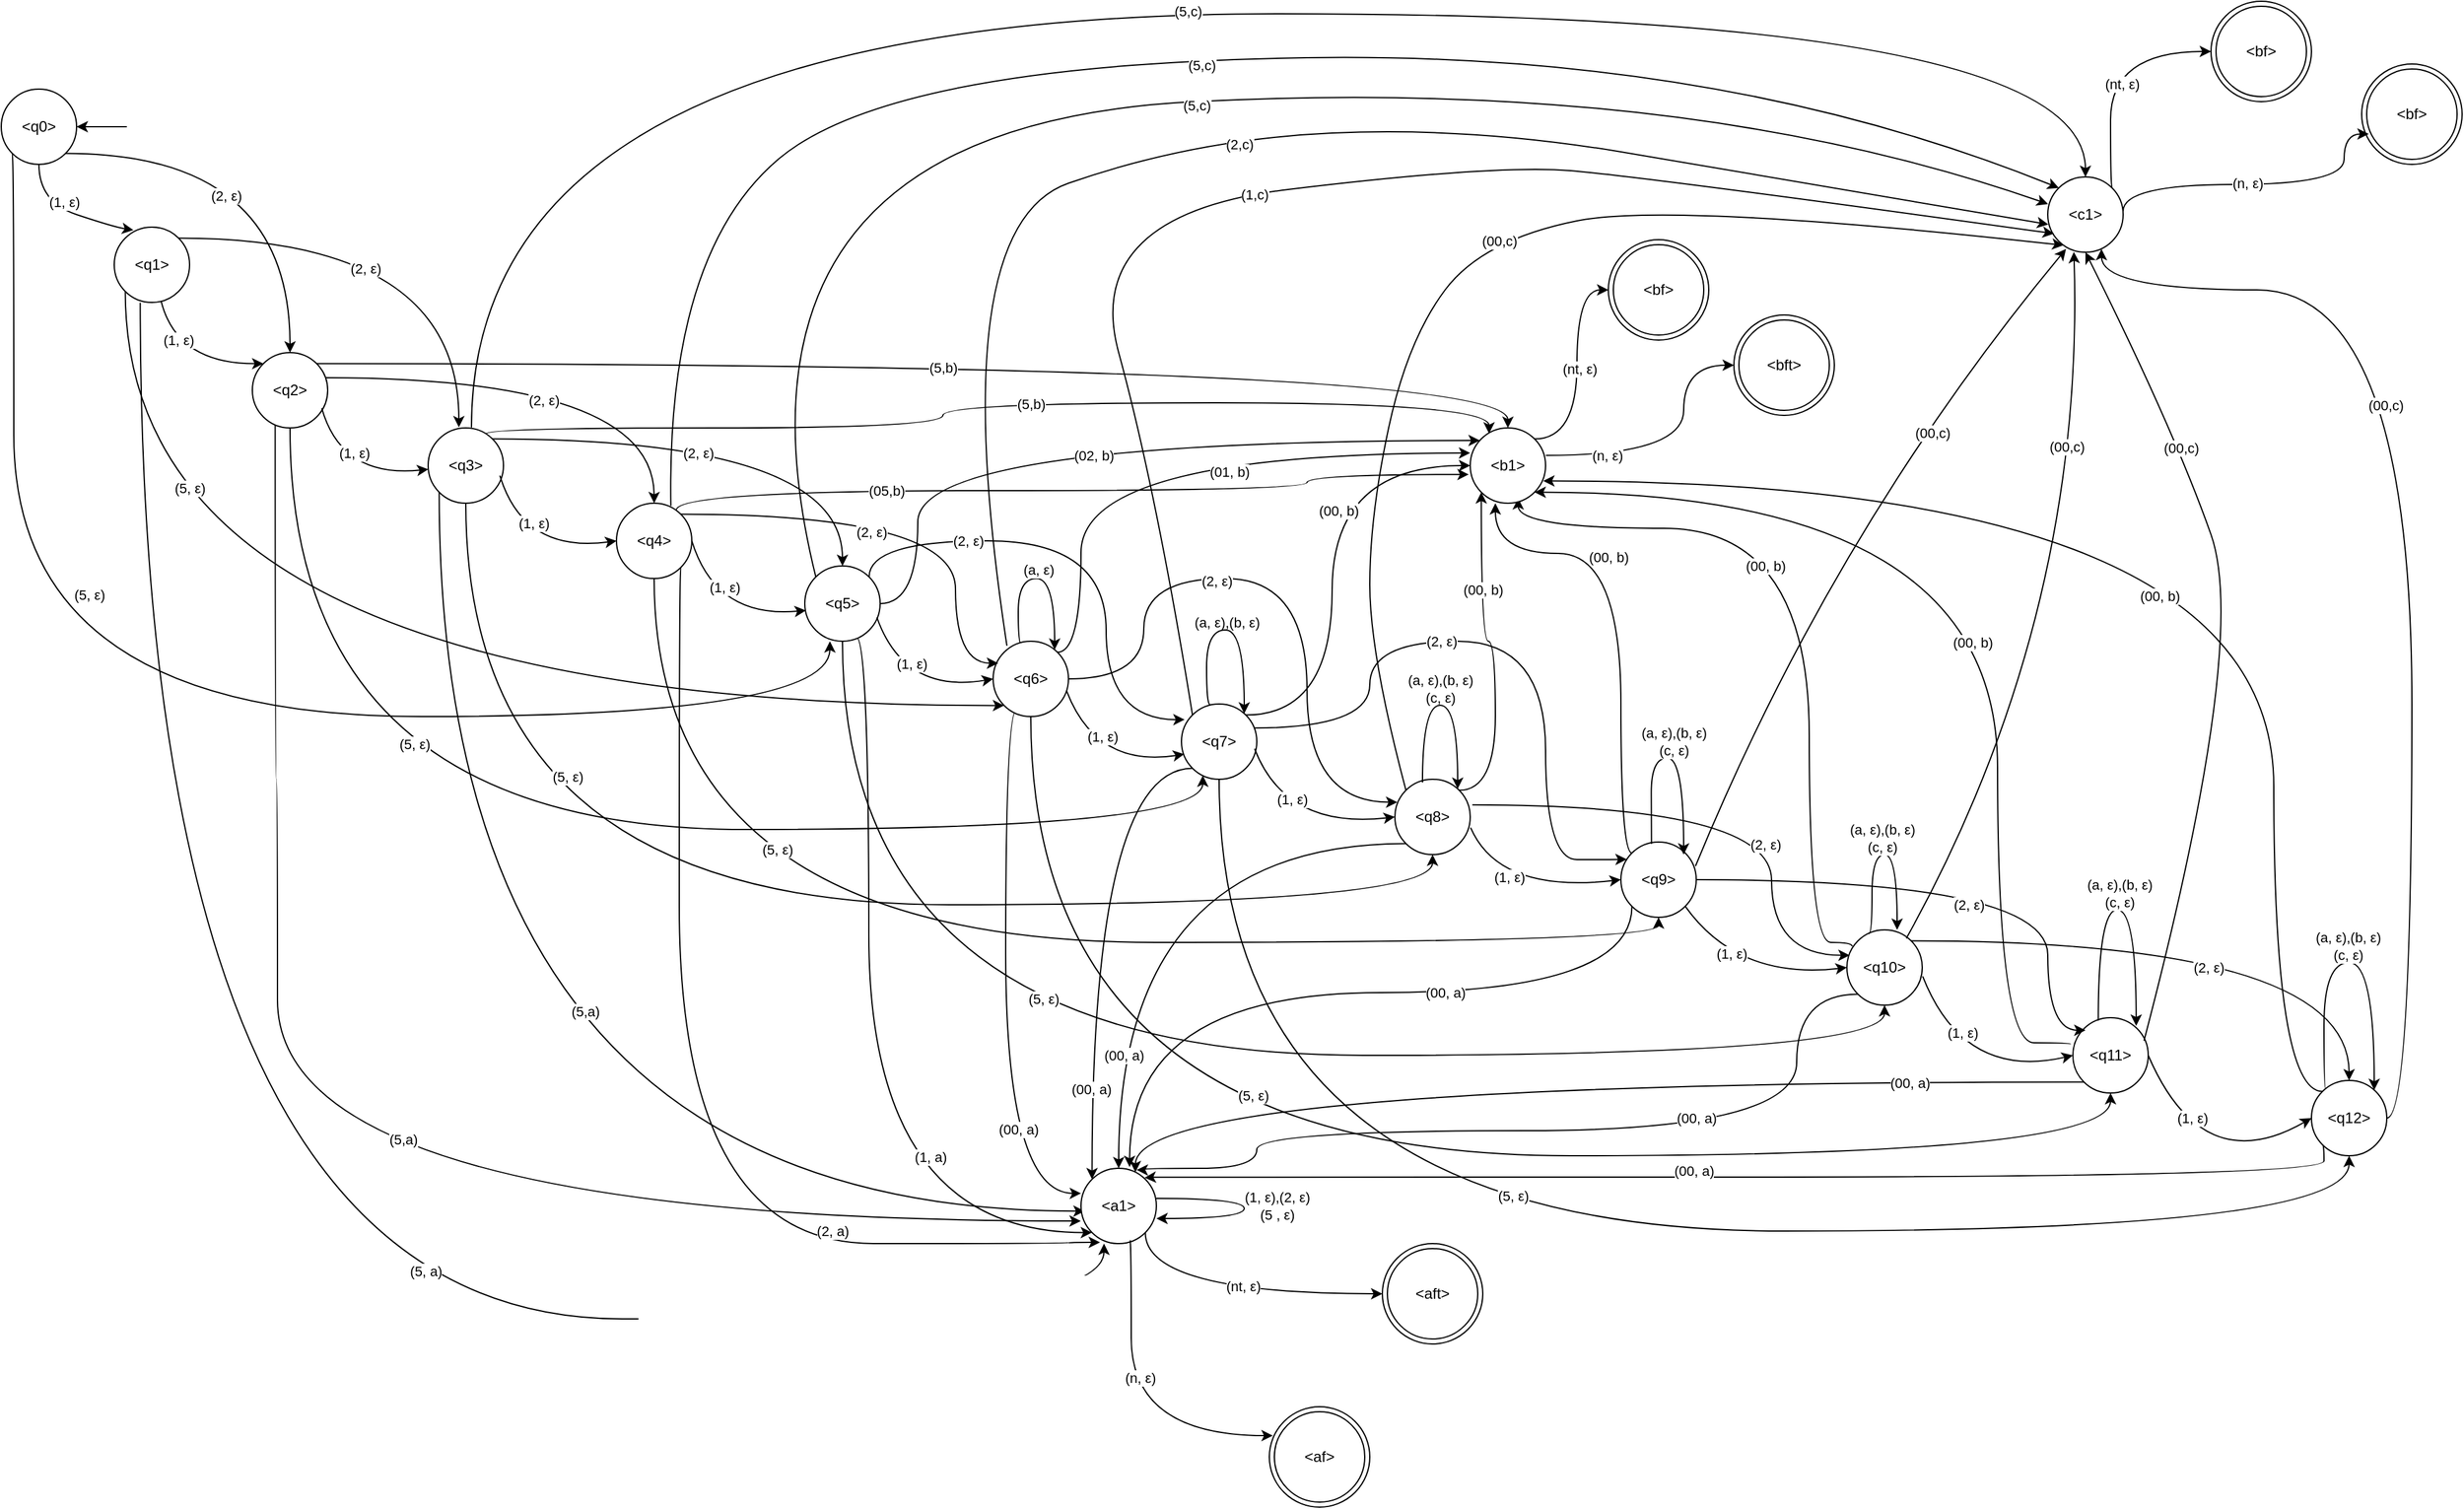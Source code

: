 <mxfile version="26.1.3">
  <diagram name="Página-1" id="N8GGY91LnOwtlpb6x8aP">
    <mxGraphModel dx="2100" dy="1178" grid="1" gridSize="10" guides="1" tooltips="1" connect="1" arrows="1" fold="1" page="1" pageScale="1" pageWidth="4681" pageHeight="3300" math="0" shadow="0">
      <root>
        <mxCell id="0" />
        <mxCell id="1" parent="0" />
        <mxCell id="2Jk9JDgMPuvfBaP24XpU-87" style="edgeStyle=orthogonalEdgeStyle;rounded=0;orthogonalLoop=1;jettySize=auto;html=1;exitX=1;exitY=0;exitDx=0;exitDy=0;curved=1;" parent="1" source="2Jk9JDgMPuvfBaP24XpU-1" target="2Jk9JDgMPuvfBaP24XpU-5" edge="1">
          <mxGeometry relative="1" as="geometry" />
        </mxCell>
        <mxCell id="2Jk9JDgMPuvfBaP24XpU-88" value="(2, ε)" style="edgeLabel;html=1;align=center;verticalAlign=middle;resizable=0;points=[];" parent="2Jk9JDgMPuvfBaP24XpU-87" vertex="1" connectable="0">
          <mxGeometry x="0.03" y="-21" relative="1" as="geometry">
            <mxPoint as="offset" />
          </mxGeometry>
        </mxCell>
        <mxCell id="2Jk9JDgMPuvfBaP24XpU-153" style="edgeStyle=orthogonalEdgeStyle;rounded=0;orthogonalLoop=1;jettySize=auto;html=1;exitX=0;exitY=1;exitDx=0;exitDy=0;curved=1;entryX=0.739;entryY=0.021;entryDx=0;entryDy=0;entryPerimeter=0;" parent="1" source="2Jk9JDgMPuvfBaP24XpU-1" target="2Jk9JDgMPuvfBaP24XpU-111" edge="1">
          <mxGeometry relative="1" as="geometry">
            <Array as="points">
              <mxPoint x="1480" y="831" />
              <mxPoint x="1480" y="940" />
              <mxPoint x="1050" y="940" />
              <mxPoint x="1050" y="970" />
              <mxPoint x="960" y="970" />
              <mxPoint x="960" y="971" />
            </Array>
          </mxGeometry>
        </mxCell>
        <mxCell id="2Jk9JDgMPuvfBaP24XpU-154" value="(00, a)" style="edgeLabel;html=1;align=center;verticalAlign=middle;resizable=0;points=[];" parent="2Jk9JDgMPuvfBaP24XpU-153" vertex="1" connectable="0">
          <mxGeometry x="-0.227" y="-2" relative="1" as="geometry">
            <mxPoint x="38" y="-8" as="offset" />
          </mxGeometry>
        </mxCell>
        <mxCell id="pM1H2r0tlZUUlJDLP7UV-6" style="edgeStyle=orthogonalEdgeStyle;rounded=0;orthogonalLoop=1;jettySize=auto;html=1;exitX=0.07;exitY=0.218;exitDx=0;exitDy=0;entryX=0.637;entryY=0.934;entryDx=0;entryDy=0;curved=1;entryPerimeter=0;exitPerimeter=0;" parent="1" source="2Jk9JDgMPuvfBaP24XpU-1" target="2Jk9JDgMPuvfBaP24XpU-161" edge="1">
          <mxGeometry relative="1" as="geometry">
            <Array as="points">
              <mxPoint x="1524" y="790" />
              <mxPoint x="1490" y="790" />
              <mxPoint x="1490" y="460" />
              <mxPoint x="1258" y="460" />
            </Array>
          </mxGeometry>
        </mxCell>
        <mxCell id="pM1H2r0tlZUUlJDLP7UV-7" value="(00, b)" style="edgeLabel;html=1;align=center;verticalAlign=middle;resizable=0;points=[];" parent="pM1H2r0tlZUUlJDLP7UV-6" vertex="1" connectable="0">
          <mxGeometry x="0.33" y="3" relative="1" as="geometry">
            <mxPoint x="12" y="27" as="offset" />
          </mxGeometry>
        </mxCell>
        <mxCell id="2Jk9JDgMPuvfBaP24XpU-1" value="&amp;lt;q10&amp;gt;" style="ellipse;whiteSpace=wrap;html=1;" parent="1" vertex="1">
          <mxGeometry x="1520" y="780" width="60" height="60" as="geometry" />
        </mxCell>
        <mxCell id="2Jk9JDgMPuvfBaP24XpU-2" value="&amp;lt;q11&amp;gt;" style="ellipse;whiteSpace=wrap;html=1;" parent="1" vertex="1">
          <mxGeometry x="1700" y="850" width="60" height="60" as="geometry" />
        </mxCell>
        <mxCell id="2Jk9JDgMPuvfBaP24XpU-64" style="edgeStyle=orthogonalEdgeStyle;rounded=0;orthogonalLoop=1;jettySize=auto;html=1;exitX=1;exitY=1;exitDx=0;exitDy=0;entryX=0.5;entryY=0;entryDx=0;entryDy=0;curved=1;" parent="1" source="2Jk9JDgMPuvfBaP24XpU-3" target="2Jk9JDgMPuvfBaP24XpU-7" edge="1">
          <mxGeometry relative="1" as="geometry" />
        </mxCell>
        <mxCell id="2Jk9JDgMPuvfBaP24XpU-65" value="(2, ε)" style="edgeLabel;html=1;align=center;verticalAlign=middle;resizable=0;points=[];" parent="2Jk9JDgMPuvfBaP24XpU-64" vertex="1" connectable="0">
          <mxGeometry x="-0.246" y="-34" relative="1" as="geometry">
            <mxPoint as="offset" />
          </mxGeometry>
        </mxCell>
        <mxCell id="2Jk9JDgMPuvfBaP24XpU-3" value="&amp;lt;q0&amp;gt;" style="ellipse;whiteSpace=wrap;html=1;" parent="1" vertex="1">
          <mxGeometry x="50" y="110" width="60" height="60" as="geometry" />
        </mxCell>
        <mxCell id="2Jk9JDgMPuvfBaP24XpU-108" style="edgeStyle=orthogonalEdgeStyle;rounded=0;orthogonalLoop=1;jettySize=auto;html=1;exitX=0;exitY=1;exitDx=0;exitDy=0;entryX=0;entryY=1;entryDx=0;entryDy=0;curved=1;" parent="1" source="2Jk9JDgMPuvfBaP24XpU-4" target="2Jk9JDgMPuvfBaP24XpU-12" edge="1">
          <mxGeometry relative="1" as="geometry">
            <Array as="points">
              <mxPoint x="149" y="601" />
            </Array>
          </mxGeometry>
        </mxCell>
        <mxCell id="2Jk9JDgMPuvfBaP24XpU-110" value="(5, ε)" style="edgeLabel;html=1;align=center;verticalAlign=middle;resizable=0;points=[];" parent="2Jk9JDgMPuvfBaP24XpU-108" vertex="1" connectable="0">
          <mxGeometry x="-0.695" y="51" relative="1" as="geometry">
            <mxPoint as="offset" />
          </mxGeometry>
        </mxCell>
        <mxCell id="2Jk9JDgMPuvfBaP24XpU-123" style="edgeStyle=orthogonalEdgeStyle;rounded=0;orthogonalLoop=1;jettySize=auto;html=1;exitX=0.345;exitY=1.004;exitDx=0;exitDy=0;entryX=0.305;entryY=1;entryDx=0;entryDy=0;curved=1;entryPerimeter=0;exitPerimeter=0;" parent="1" source="2Jk9JDgMPuvfBaP24XpU-4" target="2Jk9JDgMPuvfBaP24XpU-111" edge="1">
          <mxGeometry relative="1" as="geometry">
            <mxPoint x="160" y="300" as="sourcePoint" />
            <mxPoint x="921.54" y="1050.9" as="targetPoint" />
            <Array as="points">
              <mxPoint x="161" y="1090" />
              <mxPoint x="928" y="1090" />
            </Array>
          </mxGeometry>
        </mxCell>
        <mxCell id="2Jk9JDgMPuvfBaP24XpU-124" value="(5, a)" style="edgeLabel;html=1;align=center;verticalAlign=middle;resizable=0;points=[];" parent="2Jk9JDgMPuvfBaP24XpU-123" vertex="1" connectable="0">
          <mxGeometry x="0.266" y="38" relative="1" as="geometry">
            <mxPoint as="offset" />
          </mxGeometry>
        </mxCell>
        <mxCell id="2Jk9JDgMPuvfBaP24XpU-4" value="&amp;lt;q1&amp;gt;" style="ellipse;whiteSpace=wrap;html=1;" parent="1" vertex="1">
          <mxGeometry x="140" y="220" width="60" height="60" as="geometry" />
        </mxCell>
        <mxCell id="pM1H2r0tlZUUlJDLP7UV-10" style="edgeStyle=orthogonalEdgeStyle;rounded=0;orthogonalLoop=1;jettySize=auto;html=1;exitX=0;exitY=0;exitDx=0;exitDy=0;entryX=0.969;entryY=0.704;entryDx=0;entryDy=0;entryPerimeter=0;curved=1;" parent="1" source="2Jk9JDgMPuvfBaP24XpU-5" target="2Jk9JDgMPuvfBaP24XpU-161" edge="1">
          <mxGeometry relative="1" as="geometry">
            <mxPoint x="1840" y="420" as="targetPoint" />
            <Array as="points">
              <mxPoint x="1860" y="909" />
              <mxPoint x="1860" y="422" />
            </Array>
          </mxGeometry>
        </mxCell>
        <mxCell id="pM1H2r0tlZUUlJDLP7UV-11" value="(00, b)" style="edgeLabel;html=1;align=center;verticalAlign=middle;resizable=0;points=[];" parent="pM1H2r0tlZUUlJDLP7UV-10" vertex="1" connectable="0">
          <mxGeometry x="-0.216" y="91" relative="1" as="geometry">
            <mxPoint as="offset" />
          </mxGeometry>
        </mxCell>
        <mxCell id="8i7HvSjvM84CX9ySZkmt-48" style="edgeStyle=orthogonalEdgeStyle;rounded=0;orthogonalLoop=1;jettySize=auto;html=1;exitX=1;exitY=0.5;exitDx=0;exitDy=0;entryX=0.713;entryY=0.957;entryDx=0;entryDy=0;entryPerimeter=0;curved=1;" edge="1" parent="1" source="2Jk9JDgMPuvfBaP24XpU-5" target="8i7HvSjvM84CX9ySZkmt-1">
          <mxGeometry relative="1" as="geometry">
            <mxPoint x="1960" y="330" as="targetPoint" />
            <Array as="points">
              <mxPoint x="1970" y="930" />
              <mxPoint x="1970" y="270" />
              <mxPoint x="1723" y="270" />
            </Array>
          </mxGeometry>
        </mxCell>
        <mxCell id="8i7HvSjvM84CX9ySZkmt-49" value="(00,c)" style="edgeLabel;html=1;align=center;verticalAlign=middle;resizable=0;points=[];" vertex="1" connectable="0" parent="8i7HvSjvM84CX9ySZkmt-48">
          <mxGeometry x="0.226" y="21" relative="1" as="geometry">
            <mxPoint as="offset" />
          </mxGeometry>
        </mxCell>
        <mxCell id="2Jk9JDgMPuvfBaP24XpU-5" value="&amp;lt;q12&amp;gt;" style="ellipse;whiteSpace=wrap;html=1;" parent="1" vertex="1">
          <mxGeometry x="1890" y="900" width="60" height="60" as="geometry" />
        </mxCell>
        <mxCell id="pM1H2r0tlZUUlJDLP7UV-1" style="edgeStyle=orthogonalEdgeStyle;rounded=0;orthogonalLoop=1;jettySize=auto;html=1;exitX=1;exitY=0;exitDx=0;exitDy=0;entryX=0;entryY=1;entryDx=0;entryDy=0;curved=1;" parent="1" source="2Jk9JDgMPuvfBaP24XpU-6" target="2Jk9JDgMPuvfBaP24XpU-161" edge="1">
          <mxGeometry relative="1" as="geometry">
            <Array as="points">
              <mxPoint x="1240" y="669" />
              <mxPoint x="1240" y="550" />
              <mxPoint x="1229" y="550" />
            </Array>
          </mxGeometry>
        </mxCell>
        <mxCell id="pM1H2r0tlZUUlJDLP7UV-2" value="(00, b)" style="edgeLabel;html=1;align=center;verticalAlign=middle;resizable=0;points=[];" parent="pM1H2r0tlZUUlJDLP7UV-1" vertex="1" connectable="0">
          <mxGeometry x="0.443" y="-1" relative="1" as="geometry">
            <mxPoint as="offset" />
          </mxGeometry>
        </mxCell>
        <mxCell id="2Jk9JDgMPuvfBaP24XpU-6" value="&amp;lt;q8&amp;gt;" style="ellipse;whiteSpace=wrap;html=1;" parent="1" vertex="1">
          <mxGeometry x="1160" y="660" width="60" height="60" as="geometry" />
        </mxCell>
        <mxCell id="2Jk9JDgMPuvfBaP24XpU-66" style="edgeStyle=orthogonalEdgeStyle;rounded=0;orthogonalLoop=1;jettySize=auto;html=1;exitX=0.967;exitY=0.333;exitDx=0;exitDy=0;entryX=0.5;entryY=0;entryDx=0;entryDy=0;curved=1;exitPerimeter=0;" parent="1" source="2Jk9JDgMPuvfBaP24XpU-7" target="2Jk9JDgMPuvfBaP24XpU-9" edge="1">
          <mxGeometry relative="1" as="geometry">
            <Array as="points">
              <mxPoint x="570" y="340" />
            </Array>
          </mxGeometry>
        </mxCell>
        <mxCell id="2Jk9JDgMPuvfBaP24XpU-68" value="(2, ε)" style="edgeLabel;html=1;align=center;verticalAlign=middle;resizable=0;points=[];" parent="2Jk9JDgMPuvfBaP24XpU-66" vertex="1" connectable="0">
          <mxGeometry x="-0.039" y="-18" relative="1" as="geometry">
            <mxPoint as="offset" />
          </mxGeometry>
        </mxCell>
        <mxCell id="2Jk9JDgMPuvfBaP24XpU-180" style="edgeStyle=orthogonalEdgeStyle;rounded=0;orthogonalLoop=1;jettySize=auto;html=1;exitX=1;exitY=0;exitDx=0;exitDy=0;entryX=0.5;entryY=0;entryDx=0;entryDy=0;curved=1;" parent="1" source="2Jk9JDgMPuvfBaP24XpU-7" target="2Jk9JDgMPuvfBaP24XpU-161" edge="1">
          <mxGeometry relative="1" as="geometry">
            <mxPoint x="1140.0" y="340.059" as="targetPoint" />
          </mxGeometry>
        </mxCell>
        <mxCell id="2Jk9JDgMPuvfBaP24XpU-181" value="(5,b)" style="edgeLabel;html=1;align=center;verticalAlign=middle;resizable=0;points=[];" parent="2Jk9JDgMPuvfBaP24XpU-180" vertex="1" connectable="0">
          <mxGeometry x="-0.003" y="-3" relative="1" as="geometry">
            <mxPoint as="offset" />
          </mxGeometry>
        </mxCell>
        <mxCell id="2Jk9JDgMPuvfBaP24XpU-7" value="&amp;lt;q2&amp;gt;" style="ellipse;whiteSpace=wrap;html=1;" parent="1" vertex="1">
          <mxGeometry x="250" y="320" width="60" height="60" as="geometry" />
        </mxCell>
        <mxCell id="2Jk9JDgMPuvfBaP24XpU-103" style="edgeStyle=orthogonalEdgeStyle;rounded=0;orthogonalLoop=1;jettySize=auto;html=1;exitX=0.5;exitY=1;exitDx=0;exitDy=0;entryX=0.5;entryY=1;entryDx=0;entryDy=0;curved=1;" parent="1" source="2Jk9JDgMPuvfBaP24XpU-8" target="2Jk9JDgMPuvfBaP24XpU-6" edge="1">
          <mxGeometry relative="1" as="geometry">
            <Array as="points">
              <mxPoint x="420" y="760" />
              <mxPoint x="1190" y="760" />
            </Array>
          </mxGeometry>
        </mxCell>
        <mxCell id="2Jk9JDgMPuvfBaP24XpU-105" value="(5, ε)" style="edgeLabel;html=1;align=center;verticalAlign=middle;resizable=0;points=[];" parent="2Jk9JDgMPuvfBaP24XpU-103" vertex="1" connectable="0">
          <mxGeometry x="-0.615" y="81" relative="1" as="geometry">
            <mxPoint as="offset" />
          </mxGeometry>
        </mxCell>
        <mxCell id="2Jk9JDgMPuvfBaP24XpU-168" style="edgeStyle=orthogonalEdgeStyle;rounded=0;orthogonalLoop=1;jettySize=auto;html=1;exitX=0;exitY=1;exitDx=0;exitDy=0;entryX=0.049;entryY=0.569;entryDx=0;entryDy=0;entryPerimeter=0;curved=1;" parent="1" source="2Jk9JDgMPuvfBaP24XpU-8" target="2Jk9JDgMPuvfBaP24XpU-111" edge="1">
          <mxGeometry relative="1" as="geometry">
            <Array as="points">
              <mxPoint x="399" y="1004" />
            </Array>
          </mxGeometry>
        </mxCell>
        <mxCell id="2Jk9JDgMPuvfBaP24XpU-169" value="(5,a)" style="edgeLabel;html=1;align=center;verticalAlign=middle;resizable=0;points=[];" parent="2Jk9JDgMPuvfBaP24XpU-168" vertex="1" connectable="0">
          <mxGeometry x="-0.239" y="116" relative="1" as="geometry">
            <mxPoint as="offset" />
          </mxGeometry>
        </mxCell>
        <mxCell id="2Jk9JDgMPuvfBaP24XpU-177" style="edgeStyle=orthogonalEdgeStyle;rounded=0;orthogonalLoop=1;jettySize=auto;html=1;exitX=0.773;exitY=0.078;exitDx=0;exitDy=0;entryX=0.25;entryY=0.075;entryDx=0;entryDy=0;entryPerimeter=0;curved=1;exitPerimeter=0;" parent="1" source="2Jk9JDgMPuvfBaP24XpU-8" target="2Jk9JDgMPuvfBaP24XpU-161" edge="1">
          <mxGeometry relative="1" as="geometry">
            <Array as="points">
              <mxPoint x="436" y="380" />
              <mxPoint x="800" y="380" />
              <mxPoint x="800" y="360" />
              <mxPoint x="1235" y="360" />
            </Array>
          </mxGeometry>
        </mxCell>
        <mxCell id="2Jk9JDgMPuvfBaP24XpU-178" value="(5,b)" style="edgeLabel;html=1;align=center;verticalAlign=middle;resizable=0;points=[];" parent="2Jk9JDgMPuvfBaP24XpU-177" vertex="1" connectable="0">
          <mxGeometry x="0.081" y="-1" relative="1" as="geometry">
            <mxPoint as="offset" />
          </mxGeometry>
        </mxCell>
        <mxCell id="8i7HvSjvM84CX9ySZkmt-9" style="edgeStyle=orthogonalEdgeStyle;rounded=0;orthogonalLoop=1;jettySize=auto;html=1;exitX=0.575;exitY=-0.005;exitDx=0;exitDy=0;exitPerimeter=0;entryX=0.5;entryY=0;entryDx=0;entryDy=0;curved=1;" edge="1" parent="1" source="2Jk9JDgMPuvfBaP24XpU-8" target="8i7HvSjvM84CX9ySZkmt-1">
          <mxGeometry relative="1" as="geometry">
            <mxPoint x="790" y="50" as="targetPoint" />
            <Array as="points">
              <mxPoint x="425" y="50" />
              <mxPoint x="1710" y="50" />
            </Array>
          </mxGeometry>
        </mxCell>
        <mxCell id="8i7HvSjvM84CX9ySZkmt-11" value="(5,c)" style="edgeLabel;html=1;align=center;verticalAlign=middle;resizable=0;points=[];" vertex="1" connectable="0" parent="8i7HvSjvM84CX9ySZkmt-9">
          <mxGeometry x="0.032" y="2" relative="1" as="geometry">
            <mxPoint x="-1" as="offset" />
          </mxGeometry>
        </mxCell>
        <mxCell id="2Jk9JDgMPuvfBaP24XpU-8" value="&amp;lt;q3&amp;gt;" style="ellipse;whiteSpace=wrap;html=1;" parent="1" vertex="1">
          <mxGeometry x="390" y="380" width="60" height="60" as="geometry" />
        </mxCell>
        <mxCell id="2Jk9JDgMPuvfBaP24XpU-101" style="edgeStyle=orthogonalEdgeStyle;rounded=0;orthogonalLoop=1;jettySize=auto;html=1;exitX=0.5;exitY=1;exitDx=0;exitDy=0;entryX=0.5;entryY=1;entryDx=0;entryDy=0;curved=1;" parent="1" source="2Jk9JDgMPuvfBaP24XpU-9" target="2Jk9JDgMPuvfBaP24XpU-22" edge="1">
          <mxGeometry relative="1" as="geometry" />
        </mxCell>
        <mxCell id="2Jk9JDgMPuvfBaP24XpU-102" value="(5, ε)" style="edgeLabel;html=1;align=center;verticalAlign=middle;resizable=0;points=[];" parent="2Jk9JDgMPuvfBaP24XpU-101" vertex="1" connectable="0">
          <mxGeometry x="-0.302" y="74" relative="1" as="geometry">
            <mxPoint as="offset" />
          </mxGeometry>
        </mxCell>
        <mxCell id="2Jk9JDgMPuvfBaP24XpU-119" style="edgeStyle=orthogonalEdgeStyle;rounded=0;orthogonalLoop=1;jettySize=auto;html=1;exitX=1;exitY=1;exitDx=0;exitDy=0;entryX=0.252;entryY=0.984;entryDx=0;entryDy=0;curved=1;entryPerimeter=0;" parent="1" source="2Jk9JDgMPuvfBaP24XpU-9" target="2Jk9JDgMPuvfBaP24XpU-111" edge="1">
          <mxGeometry relative="1" as="geometry">
            <Array as="points">
              <mxPoint x="590" y="491" />
              <mxPoint x="590" y="1030" />
              <mxPoint x="900" y="1030" />
              <mxPoint x="900" y="1029" />
            </Array>
          </mxGeometry>
        </mxCell>
        <mxCell id="2Jk9JDgMPuvfBaP24XpU-122" value="(2, a)" style="edgeLabel;html=1;align=center;verticalAlign=middle;resizable=0;points=[];" parent="2Jk9JDgMPuvfBaP24XpU-119" vertex="1" connectable="0">
          <mxGeometry x="0.539" relative="1" as="geometry">
            <mxPoint x="-12" y="-10" as="offset" />
          </mxGeometry>
        </mxCell>
        <mxCell id="2Jk9JDgMPuvfBaP24XpU-9" value="&amp;lt;q4&amp;gt;" style="ellipse;whiteSpace=wrap;html=1;" parent="1" vertex="1">
          <mxGeometry x="540" y="440" width="60" height="60" as="geometry" />
        </mxCell>
        <mxCell id="2Jk9JDgMPuvfBaP24XpU-79" style="edgeStyle=orthogonalEdgeStyle;rounded=0;orthogonalLoop=1;jettySize=auto;html=1;exitX=0.972;exitY=0.319;exitDx=0;exitDy=0;curved=1;exitPerimeter=0;entryX=0.078;entryY=0.23;entryDx=0;entryDy=0;entryPerimeter=0;" parent="1" source="2Jk9JDgMPuvfBaP24XpU-10" target="2Jk9JDgMPuvfBaP24XpU-22" edge="1">
          <mxGeometry relative="1" as="geometry">
            <Array as="points">
              <mxPoint x="1140" y="619" />
              <mxPoint x="1140" y="550" />
              <mxPoint x="1280" y="550" />
              <mxPoint x="1280" y="724" />
              <mxPoint x="1330" y="724" />
            </Array>
            <mxPoint x="1350" y="700" as="targetPoint" />
          </mxGeometry>
        </mxCell>
        <mxCell id="2Jk9JDgMPuvfBaP24XpU-80" value="(2, ε)" style="edgeLabel;html=1;align=center;verticalAlign=middle;resizable=0;points=[];" parent="2Jk9JDgMPuvfBaP24XpU-79" vertex="1" connectable="0">
          <mxGeometry x="-0.193" relative="1" as="geometry">
            <mxPoint as="offset" />
          </mxGeometry>
        </mxCell>
        <mxCell id="2Jk9JDgMPuvfBaP24XpU-146" style="edgeStyle=orthogonalEdgeStyle;rounded=0;orthogonalLoop=1;jettySize=auto;html=1;exitX=0;exitY=1;exitDx=0;exitDy=0;curved=1;entryX=0;entryY=0;entryDx=0;entryDy=0;" parent="1" source="2Jk9JDgMPuvfBaP24XpU-10" target="2Jk9JDgMPuvfBaP24XpU-111" edge="1">
          <mxGeometry relative="1" as="geometry" />
        </mxCell>
        <mxCell id="2Jk9JDgMPuvfBaP24XpU-147" value="(00, a)" style="edgeLabel;html=1;align=center;verticalAlign=middle;resizable=0;points=[];" parent="2Jk9JDgMPuvfBaP24XpU-146" vertex="1" connectable="0">
          <mxGeometry x="0.646" y="-1" relative="1" as="geometry">
            <mxPoint as="offset" />
          </mxGeometry>
        </mxCell>
        <mxCell id="2Jk9JDgMPuvfBaP24XpU-162" style="edgeStyle=orthogonalEdgeStyle;rounded=0;orthogonalLoop=1;jettySize=auto;html=1;exitX=1;exitY=0;exitDx=0;exitDy=0;curved=1;" parent="1" source="2Jk9JDgMPuvfBaP24XpU-10" target="2Jk9JDgMPuvfBaP24XpU-161" edge="1">
          <mxGeometry relative="1" as="geometry">
            <Array as="points">
              <mxPoint x="1110" y="609" />
              <mxPoint x="1110" y="410" />
            </Array>
          </mxGeometry>
        </mxCell>
        <mxCell id="2Jk9JDgMPuvfBaP24XpU-163" value="(00, b)" style="edgeLabel;html=1;align=center;verticalAlign=middle;resizable=0;points=[];" parent="2Jk9JDgMPuvfBaP24XpU-162" vertex="1" connectable="0">
          <mxGeometry x="0.225" y="-5" relative="1" as="geometry">
            <mxPoint as="offset" />
          </mxGeometry>
        </mxCell>
        <mxCell id="2Jk9JDgMPuvfBaP24XpU-10" value="&amp;lt;q7&amp;gt;" style="ellipse;whiteSpace=wrap;html=1;" parent="1" vertex="1">
          <mxGeometry x="990" y="600" width="60" height="60" as="geometry" />
        </mxCell>
        <mxCell id="2Jk9JDgMPuvfBaP24XpU-94" style="edgeStyle=orthogonalEdgeStyle;rounded=0;orthogonalLoop=1;jettySize=auto;html=1;exitX=0.5;exitY=1;exitDx=0;exitDy=0;entryX=0.5;entryY=1;entryDx=0;entryDy=0;curved=1;" parent="1" source="2Jk9JDgMPuvfBaP24XpU-11" target="2Jk9JDgMPuvfBaP24XpU-1" edge="1">
          <mxGeometry relative="1" as="geometry">
            <Array as="points">
              <mxPoint x="720" y="880" />
              <mxPoint x="1550" y="880" />
            </Array>
          </mxGeometry>
        </mxCell>
        <mxCell id="2Jk9JDgMPuvfBaP24XpU-95" value="(5, ε)" style="edgeLabel;html=1;align=center;verticalAlign=middle;resizable=0;points=[];" parent="2Jk9JDgMPuvfBaP24XpU-94" vertex="1" connectable="0">
          <mxGeometry x="-0.184" y="45" relative="1" as="geometry">
            <mxPoint as="offset" />
          </mxGeometry>
        </mxCell>
        <mxCell id="2Jk9JDgMPuvfBaP24XpU-117" style="edgeStyle=orthogonalEdgeStyle;rounded=0;orthogonalLoop=1;jettySize=auto;html=1;exitX=0.682;exitY=0.942;exitDx=0;exitDy=0;entryX=0;entryY=1;entryDx=0;entryDy=0;curved=1;exitPerimeter=0;" parent="1" source="2Jk9JDgMPuvfBaP24XpU-11" target="2Jk9JDgMPuvfBaP24XpU-111" edge="1">
          <mxGeometry relative="1" as="geometry">
            <Array as="points">
              <mxPoint x="741" y="547" />
              <mxPoint x="741" y="1021" />
            </Array>
          </mxGeometry>
        </mxCell>
        <mxCell id="2Jk9JDgMPuvfBaP24XpU-118" value="(1, a)" style="edgeLabel;html=1;align=center;verticalAlign=middle;resizable=0;points=[];" parent="2Jk9JDgMPuvfBaP24XpU-117" vertex="1" connectable="0">
          <mxGeometry x="0.249" y="64" relative="1" as="geometry">
            <mxPoint x="-15" y="10" as="offset" />
          </mxGeometry>
        </mxCell>
        <mxCell id="2Jk9JDgMPuvfBaP24XpU-166" style="edgeStyle=orthogonalEdgeStyle;rounded=0;orthogonalLoop=1;jettySize=auto;html=1;exitX=1;exitY=0.5;exitDx=0;exitDy=0;curved=1;" parent="1" source="2Jk9JDgMPuvfBaP24XpU-11" target="2Jk9JDgMPuvfBaP24XpU-161" edge="1">
          <mxGeometry relative="1" as="geometry">
            <Array as="points">
              <mxPoint x="780" y="520" />
              <mxPoint x="780" y="390" />
            </Array>
          </mxGeometry>
        </mxCell>
        <mxCell id="2Jk9JDgMPuvfBaP24XpU-167" value="(02, b)" style="edgeLabel;html=1;align=center;verticalAlign=middle;resizable=0;points=[];" parent="2Jk9JDgMPuvfBaP24XpU-166" vertex="1" connectable="0">
          <mxGeometry x="-0.014" y="-12" relative="1" as="geometry">
            <mxPoint as="offset" />
          </mxGeometry>
        </mxCell>
        <mxCell id="2Jk9JDgMPuvfBaP24XpU-11" value="&amp;lt;q5&amp;gt;" style="ellipse;whiteSpace=wrap;html=1;" parent="1" vertex="1">
          <mxGeometry x="690" y="490" width="60" height="60" as="geometry" />
        </mxCell>
        <mxCell id="2Jk9JDgMPuvfBaP24XpU-57" style="edgeStyle=orthogonalEdgeStyle;rounded=0;orthogonalLoop=1;jettySize=auto;html=1;curved=1;exitX=0.381;exitY=0.06;exitDx=0;exitDy=0;exitPerimeter=0;" parent="1" target="2Jk9JDgMPuvfBaP24XpU-12" edge="1" source="2Jk9JDgMPuvfBaP24XpU-12">
          <mxGeometry relative="1" as="geometry">
            <mxPoint x="850.197" y="558.787" as="sourcePoint" />
            <mxPoint x="889.77" y="554.68" as="targetPoint" />
            <Array as="points">
              <mxPoint x="860" y="554" />
              <mxPoint x="860" y="500" />
              <mxPoint x="889" y="500" />
            </Array>
          </mxGeometry>
        </mxCell>
        <mxCell id="2Jk9JDgMPuvfBaP24XpU-60" value="(a, ε)" style="edgeLabel;html=1;align=center;verticalAlign=middle;resizable=0;points=[];" parent="2Jk9JDgMPuvfBaP24XpU-57" vertex="1" connectable="0">
          <mxGeometry x="0.088" relative="1" as="geometry">
            <mxPoint x="-5" y="-7" as="offset" />
          </mxGeometry>
        </mxCell>
        <mxCell id="2Jk9JDgMPuvfBaP24XpU-61" value="(a, ε),(b, ε)" style="edgeLabel;html=1;align=center;verticalAlign=middle;resizable=0;points=[];" parent="2Jk9JDgMPuvfBaP24XpU-57" vertex="1" connectable="0">
          <mxGeometry x="0.088" relative="1" as="geometry">
            <mxPoint x="145" y="35" as="offset" />
          </mxGeometry>
        </mxCell>
        <mxCell id="2Jk9JDgMPuvfBaP24XpU-62" value="(a, ε),(b, ε)&lt;div&gt;(c, ε)&lt;/div&gt;" style="edgeLabel;html=1;align=center;verticalAlign=middle;resizable=0;points=[];" parent="2Jk9JDgMPuvfBaP24XpU-57" vertex="1" connectable="0">
          <mxGeometry x="0.088" relative="1" as="geometry">
            <mxPoint x="315" y="88" as="offset" />
          </mxGeometry>
        </mxCell>
        <mxCell id="2Jk9JDgMPuvfBaP24XpU-112" style="edgeStyle=orthogonalEdgeStyle;rounded=0;orthogonalLoop=1;jettySize=auto;html=1;curved=1;entryX=0;entryY=0.333;entryDx=0;entryDy=0;exitX=0.312;exitY=0.906;exitDx=0;exitDy=0;exitPerimeter=0;entryPerimeter=0;" parent="1" source="2Jk9JDgMPuvfBaP24XpU-12" target="2Jk9JDgMPuvfBaP24XpU-111" edge="1">
          <mxGeometry relative="1" as="geometry">
            <mxPoint x="860" y="620" as="sourcePoint" />
            <Array as="points">
              <mxPoint x="850" y="604" />
              <mxPoint x="850" y="990" />
            </Array>
          </mxGeometry>
        </mxCell>
        <mxCell id="2Jk9JDgMPuvfBaP24XpU-115" value="(00, a)" style="edgeLabel;html=1;align=center;verticalAlign=middle;resizable=0;points=[];" parent="2Jk9JDgMPuvfBaP24XpU-112" vertex="1" connectable="0">
          <mxGeometry x="0.604" y="19" relative="1" as="geometry">
            <mxPoint x="-9" y="-21" as="offset" />
          </mxGeometry>
        </mxCell>
        <mxCell id="2Jk9JDgMPuvfBaP24XpU-12" value="&amp;lt;q6&amp;gt;" style="ellipse;whiteSpace=wrap;html=1;" parent="1" vertex="1">
          <mxGeometry x="840" y="550" width="60" height="60" as="geometry" />
        </mxCell>
        <mxCell id="2Jk9JDgMPuvfBaP24XpU-21" value="&amp;lt;aft&amp;gt;" style="ellipse;shape=doubleEllipse;whiteSpace=wrap;html=1;aspect=fixed;" parent="1" vertex="1">
          <mxGeometry x="1150" y="1030" width="80" height="80" as="geometry" />
        </mxCell>
        <mxCell id="2Jk9JDgMPuvfBaP24XpU-85" style="edgeStyle=orthogonalEdgeStyle;rounded=0;orthogonalLoop=1;jettySize=auto;html=1;exitX=1;exitY=0.5;exitDx=0;exitDy=0;curved=1;entryX=0.167;entryY=0.167;entryDx=0;entryDy=0;entryPerimeter=0;" parent="1" source="2Jk9JDgMPuvfBaP24XpU-22" target="2Jk9JDgMPuvfBaP24XpU-2" edge="1">
          <mxGeometry relative="1" as="geometry">
            <Array as="points">
              <mxPoint x="1680" y="740" />
              <mxPoint x="1680" y="860" />
            </Array>
            <mxPoint x="1690" y="840" as="targetPoint" />
          </mxGeometry>
        </mxCell>
        <mxCell id="2Jk9JDgMPuvfBaP24XpU-86" value="(2, ε)" style="edgeLabel;html=1;align=center;verticalAlign=middle;resizable=0;points=[];" parent="2Jk9JDgMPuvfBaP24XpU-85" vertex="1" connectable="0">
          <mxGeometry x="-0.188" y="-13" relative="1" as="geometry">
            <mxPoint x="42" y="7" as="offset" />
          </mxGeometry>
        </mxCell>
        <mxCell id="2Jk9JDgMPuvfBaP24XpU-151" style="edgeStyle=orthogonalEdgeStyle;rounded=0;orthogonalLoop=1;jettySize=auto;html=1;exitX=0;exitY=1;exitDx=0;exitDy=0;curved=1;entryX=0.645;entryY=-0.016;entryDx=0;entryDy=0;entryPerimeter=0;" parent="1" source="2Jk9JDgMPuvfBaP24XpU-22" target="2Jk9JDgMPuvfBaP24XpU-111" edge="1">
          <mxGeometry relative="1" as="geometry">
            <mxPoint x="955" y="975" as="targetPoint" />
            <Array as="points">
              <mxPoint x="1349" y="830" />
              <mxPoint x="949" y="830" />
            </Array>
          </mxGeometry>
        </mxCell>
        <mxCell id="2Jk9JDgMPuvfBaP24XpU-152" value="(00, a)" style="edgeLabel;html=1;align=center;verticalAlign=middle;resizable=0;points=[];" parent="2Jk9JDgMPuvfBaP24XpU-151" vertex="1" connectable="0">
          <mxGeometry x="0.759" y="15" relative="1" as="geometry">
            <mxPoint x="236" y="-66" as="offset" />
          </mxGeometry>
        </mxCell>
        <mxCell id="2Jk9JDgMPuvfBaP24XpU-22" value="&amp;lt;q9&amp;gt;" style="ellipse;whiteSpace=wrap;html=1;" parent="1" vertex="1">
          <mxGeometry x="1340" y="710" width="60" height="60" as="geometry" />
        </mxCell>
        <mxCell id="2Jk9JDgMPuvfBaP24XpU-25" value="" style="curved=1;endArrow=classic;html=1;rounded=0;exitX=0.5;exitY=1;exitDx=0;exitDy=0;entryX=0.254;entryY=0.039;entryDx=0;entryDy=0;entryPerimeter=0;" parent="1" source="2Jk9JDgMPuvfBaP24XpU-3" target="2Jk9JDgMPuvfBaP24XpU-4" edge="1">
          <mxGeometry width="50" height="50" relative="1" as="geometry">
            <mxPoint x="163.131" y="159.998" as="sourcePoint" />
            <mxPoint x="170" y="210" as="targetPoint" />
            <Array as="points">
              <mxPoint x="80" y="200" />
              <mxPoint x="140" y="220" />
            </Array>
          </mxGeometry>
        </mxCell>
        <mxCell id="2Jk9JDgMPuvfBaP24XpU-26" value="(1, ε)" style="edgeLabel;html=1;align=center;verticalAlign=middle;resizable=0;points=[];" parent="2Jk9JDgMPuvfBaP24XpU-25" vertex="1" connectable="0">
          <mxGeometry x="-0.597" y="-2" relative="1" as="geometry">
            <mxPoint x="22" y="8" as="offset" />
          </mxGeometry>
        </mxCell>
        <mxCell id="2Jk9JDgMPuvfBaP24XpU-30" value="" style="curved=1;endArrow=classic;html=1;rounded=0;entryX=0;entryY=0;entryDx=0;entryDy=0;" parent="1" source="2Jk9JDgMPuvfBaP24XpU-4" target="2Jk9JDgMPuvfBaP24XpU-7" edge="1">
          <mxGeometry width="50" height="50" relative="1" as="geometry">
            <mxPoint x="209" y="280" as="sourcePoint" />
            <mxPoint x="240" y="380" as="targetPoint" />
            <Array as="points">
              <mxPoint x="190" y="329" />
            </Array>
          </mxGeometry>
        </mxCell>
        <mxCell id="2Jk9JDgMPuvfBaP24XpU-31" value="(1, ε)" style="edgeLabel;html=1;align=center;verticalAlign=middle;resizable=0;points=[];" parent="2Jk9JDgMPuvfBaP24XpU-30" vertex="1" connectable="0">
          <mxGeometry x="-0.597" y="-2" relative="1" as="geometry">
            <mxPoint x="9" y="7" as="offset" />
          </mxGeometry>
        </mxCell>
        <mxCell id="2Jk9JDgMPuvfBaP24XpU-32" value="" style="curved=1;endArrow=classic;html=1;rounded=0;exitX=0.921;exitY=0.737;exitDx=0;exitDy=0;exitPerimeter=0;" parent="1" source="2Jk9JDgMPuvfBaP24XpU-7" target="2Jk9JDgMPuvfBaP24XpU-8" edge="1">
          <mxGeometry width="50" height="50" relative="1" as="geometry">
            <mxPoint x="308" y="370" as="sourcePoint" />
            <mxPoint x="390" y="420" as="targetPoint" />
            <Array as="points">
              <mxPoint x="321" y="420" />
            </Array>
          </mxGeometry>
        </mxCell>
        <mxCell id="2Jk9JDgMPuvfBaP24XpU-33" value="(1, ε)" style="edgeLabel;html=1;align=center;verticalAlign=middle;resizable=0;points=[];" parent="2Jk9JDgMPuvfBaP24XpU-32" vertex="1" connectable="0">
          <mxGeometry x="-0.597" y="-2" relative="1" as="geometry">
            <mxPoint x="20" y="10" as="offset" />
          </mxGeometry>
        </mxCell>
        <mxCell id="2Jk9JDgMPuvfBaP24XpU-34" value="" style="endArrow=classic;html=1;rounded=0;entryX=1;entryY=0.5;entryDx=0;entryDy=0;" parent="1" target="2Jk9JDgMPuvfBaP24XpU-3" edge="1">
          <mxGeometry width="50" height="50" relative="1" as="geometry">
            <mxPoint x="150" y="140" as="sourcePoint" />
            <mxPoint x="220" y="120" as="targetPoint" />
          </mxGeometry>
        </mxCell>
        <mxCell id="2Jk9JDgMPuvfBaP24XpU-35" value="" style="curved=1;endArrow=classic;html=1;rounded=0;exitX=0.952;exitY=0.633;exitDx=0;exitDy=0;exitPerimeter=0;entryX=0;entryY=0.5;entryDx=0;entryDy=0;" parent="1" source="2Jk9JDgMPuvfBaP24XpU-8" target="2Jk9JDgMPuvfBaP24XpU-9" edge="1">
          <mxGeometry width="50" height="50" relative="1" as="geometry">
            <mxPoint x="450" y="424" as="sourcePoint" />
            <mxPoint x="535" y="473" as="targetPoint" />
            <Array as="points">
              <mxPoint x="466" y="480" />
            </Array>
          </mxGeometry>
        </mxCell>
        <mxCell id="2Jk9JDgMPuvfBaP24XpU-36" value="(1, ε)" style="edgeLabel;html=1;align=center;verticalAlign=middle;resizable=0;points=[];" parent="2Jk9JDgMPuvfBaP24XpU-35" vertex="1" connectable="0">
          <mxGeometry x="-0.597" y="-2" relative="1" as="geometry">
            <mxPoint x="20" y="10" as="offset" />
          </mxGeometry>
        </mxCell>
        <mxCell id="2Jk9JDgMPuvfBaP24XpU-39" value="" style="curved=1;endArrow=classic;html=1;rounded=0;exitX=0.952;exitY=0.633;exitDx=0;exitDy=0;exitPerimeter=0;entryX=0.015;entryY=0.591;entryDx=0;entryDy=0;entryPerimeter=0;" parent="1" target="2Jk9JDgMPuvfBaP24XpU-11" edge="1">
          <mxGeometry width="50" height="50" relative="1" as="geometry">
            <mxPoint x="600" y="470" as="sourcePoint" />
            <mxPoint x="680" y="530" as="targetPoint" />
            <Array as="points">
              <mxPoint x="619" y="532" />
            </Array>
          </mxGeometry>
        </mxCell>
        <mxCell id="2Jk9JDgMPuvfBaP24XpU-40" value="(1, ε)" style="edgeLabel;html=1;align=center;verticalAlign=middle;resizable=0;points=[];" parent="2Jk9JDgMPuvfBaP24XpU-39" vertex="1" connectable="0">
          <mxGeometry x="-0.597" y="-2" relative="1" as="geometry">
            <mxPoint x="20" y="10" as="offset" />
          </mxGeometry>
        </mxCell>
        <mxCell id="2Jk9JDgMPuvfBaP24XpU-41" value="" style="curved=1;endArrow=classic;html=1;rounded=0;entryX=0;entryY=0.5;entryDx=0;entryDy=0;exitX=0.957;exitY=0.683;exitDx=0;exitDy=0;exitPerimeter=0;" parent="1" source="2Jk9JDgMPuvfBaP24XpU-11" target="2Jk9JDgMPuvfBaP24XpU-12" edge="1">
          <mxGeometry width="50" height="50" relative="1" as="geometry">
            <mxPoint x="760" y="530" as="sourcePoint" />
            <mxPoint x="841" y="585" as="targetPoint" />
            <Array as="points">
              <mxPoint x="769" y="592" />
            </Array>
          </mxGeometry>
        </mxCell>
        <mxCell id="2Jk9JDgMPuvfBaP24XpU-42" value="(1, ε)" style="edgeLabel;html=1;align=center;verticalAlign=middle;resizable=0;points=[];" parent="2Jk9JDgMPuvfBaP24XpU-41" vertex="1" connectable="0">
          <mxGeometry x="-0.597" y="-2" relative="1" as="geometry">
            <mxPoint x="20" y="10" as="offset" />
          </mxGeometry>
        </mxCell>
        <mxCell id="2Jk9JDgMPuvfBaP24XpU-43" value="" style="curved=1;endArrow=classic;html=1;rounded=0;exitX=0.975;exitY=0.66;exitDx=0;exitDy=0;exitPerimeter=0;entryX=0.038;entryY=0.666;entryDx=0;entryDy=0;entryPerimeter=0;" parent="1" source="2Jk9JDgMPuvfBaP24XpU-12" target="2Jk9JDgMPuvfBaP24XpU-10" edge="1">
          <mxGeometry width="50" height="50" relative="1" as="geometry">
            <mxPoint x="910" y="590" as="sourcePoint" />
            <mxPoint x="990" y="640" as="targetPoint" />
            <Array as="points">
              <mxPoint x="922" y="651" />
            </Array>
          </mxGeometry>
        </mxCell>
        <mxCell id="2Jk9JDgMPuvfBaP24XpU-44" value="(1, ε)" style="edgeLabel;html=1;align=center;verticalAlign=middle;resizable=0;points=[];" parent="2Jk9JDgMPuvfBaP24XpU-43" vertex="1" connectable="0">
          <mxGeometry x="-0.597" y="-2" relative="1" as="geometry">
            <mxPoint x="20" y="10" as="offset" />
          </mxGeometry>
        </mxCell>
        <mxCell id="2Jk9JDgMPuvfBaP24XpU-46" value="" style="curved=1;endArrow=classic;html=1;rounded=0;entryX=0;entryY=0.5;entryDx=0;entryDy=0;exitX=0.971;exitY=0.595;exitDx=0;exitDy=0;exitPerimeter=0;" parent="1" source="2Jk9JDgMPuvfBaP24XpU-10" target="2Jk9JDgMPuvfBaP24XpU-6" edge="1">
          <mxGeometry width="50" height="50" relative="1" as="geometry">
            <mxPoint x="1060" y="640" as="sourcePoint" />
            <mxPoint x="1143" y="689" as="targetPoint" />
            <Array as="points">
              <mxPoint x="1073" y="700" />
            </Array>
          </mxGeometry>
        </mxCell>
        <mxCell id="2Jk9JDgMPuvfBaP24XpU-47" value="(1, ε)" style="edgeLabel;html=1;align=center;verticalAlign=middle;resizable=0;points=[];" parent="2Jk9JDgMPuvfBaP24XpU-46" vertex="1" connectable="0">
          <mxGeometry x="-0.597" y="-2" relative="1" as="geometry">
            <mxPoint x="20" y="10" as="offset" />
          </mxGeometry>
        </mxCell>
        <mxCell id="2Jk9JDgMPuvfBaP24XpU-48" value="" style="curved=1;endArrow=classic;html=1;rounded=0;exitX=1;exitY=1;exitDx=0;exitDy=0;entryX=0;entryY=0.5;entryDx=0;entryDy=0;" parent="1" source="2Jk9JDgMPuvfBaP24XpU-22" target="2Jk9JDgMPuvfBaP24XpU-1" edge="1">
          <mxGeometry width="50" height="50" relative="1" as="geometry">
            <mxPoint x="1410" y="759" as="sourcePoint" />
            <mxPoint x="1520" y="810" as="targetPoint" />
            <Array as="points">
              <mxPoint x="1433" y="820" />
            </Array>
          </mxGeometry>
        </mxCell>
        <mxCell id="2Jk9JDgMPuvfBaP24XpU-49" value="(1, ε)" style="edgeLabel;html=1;align=center;verticalAlign=middle;resizable=0;points=[];" parent="2Jk9JDgMPuvfBaP24XpU-48" vertex="1" connectable="0">
          <mxGeometry x="-0.597" y="-2" relative="1" as="geometry">
            <mxPoint x="20" y="10" as="offset" />
          </mxGeometry>
        </mxCell>
        <mxCell id="2Jk9JDgMPuvfBaP24XpU-50" value="" style="curved=1;endArrow=classic;html=1;rounded=0;exitX=1.005;exitY=0.643;exitDx=0;exitDy=0;exitPerimeter=0;entryX=0;entryY=0.5;entryDx=0;entryDy=0;" parent="1" source="2Jk9JDgMPuvfBaP24XpU-6" target="2Jk9JDgMPuvfBaP24XpU-22" edge="1">
          <mxGeometry width="50" height="50" relative="1" as="geometry">
            <mxPoint x="1220" y="690" as="sourcePoint" />
            <mxPoint x="1330" y="741" as="targetPoint" />
            <Array as="points">
              <mxPoint x="1243" y="751" />
            </Array>
          </mxGeometry>
        </mxCell>
        <mxCell id="2Jk9JDgMPuvfBaP24XpU-51" value="(1, ε)" style="edgeLabel;html=1;align=center;verticalAlign=middle;resizable=0;points=[];" parent="2Jk9JDgMPuvfBaP24XpU-50" vertex="1" connectable="0">
          <mxGeometry x="-0.597" y="-2" relative="1" as="geometry">
            <mxPoint x="20" y="10" as="offset" />
          </mxGeometry>
        </mxCell>
        <mxCell id="2Jk9JDgMPuvfBaP24XpU-52" value="" style="curved=1;endArrow=classic;html=1;rounded=0;exitX=1.006;exitY=0.617;exitDx=0;exitDy=0;exitPerimeter=0;entryX=0;entryY=0.5;entryDx=0;entryDy=0;" parent="1" source="2Jk9JDgMPuvfBaP24XpU-1" target="2Jk9JDgMPuvfBaP24XpU-2" edge="1">
          <mxGeometry width="50" height="50" relative="1" as="geometry">
            <mxPoint x="1590" y="820" as="sourcePoint" />
            <mxPoint x="1680" y="880" as="targetPoint" />
            <Array as="points">
              <mxPoint x="1613" y="900" />
            </Array>
          </mxGeometry>
        </mxCell>
        <mxCell id="2Jk9JDgMPuvfBaP24XpU-53" value="(1, ε)" style="edgeLabel;html=1;align=center;verticalAlign=middle;resizable=0;points=[];" parent="2Jk9JDgMPuvfBaP24XpU-52" vertex="1" connectable="0">
          <mxGeometry x="-0.597" y="-2" relative="1" as="geometry">
            <mxPoint x="20" y="10" as="offset" />
          </mxGeometry>
        </mxCell>
        <mxCell id="2Jk9JDgMPuvfBaP24XpU-54" value="" style="curved=1;endArrow=classic;html=1;rounded=0;exitX=1;exitY=0.5;exitDx=0;exitDy=0;entryX=0;entryY=0.5;entryDx=0;entryDy=0;" parent="1" source="2Jk9JDgMPuvfBaP24XpU-2" target="2Jk9JDgMPuvfBaP24XpU-5" edge="1">
          <mxGeometry width="50" height="50" relative="1" as="geometry">
            <mxPoint x="1770" y="900" as="sourcePoint" />
            <mxPoint x="1880" y="940" as="targetPoint" />
            <Array as="points">
              <mxPoint x="1803" y="980" />
            </Array>
          </mxGeometry>
        </mxCell>
        <mxCell id="2Jk9JDgMPuvfBaP24XpU-55" value="(1, ε)" style="edgeLabel;html=1;align=center;verticalAlign=middle;resizable=0;points=[];" parent="2Jk9JDgMPuvfBaP24XpU-54" vertex="1" connectable="0">
          <mxGeometry x="-0.597" y="-2" relative="1" as="geometry">
            <mxPoint x="20" y="10" as="offset" />
          </mxGeometry>
        </mxCell>
        <mxCell id="2Jk9JDgMPuvfBaP24XpU-58" style="edgeStyle=orthogonalEdgeStyle;rounded=0;orthogonalLoop=1;jettySize=auto;html=1;curved=1;exitX=0.366;exitY=0.042;exitDx=0;exitDy=0;exitPerimeter=0;" parent="1" source="2Jk9JDgMPuvfBaP24XpU-6" target="2Jk9JDgMPuvfBaP24XpU-6" edge="1">
          <mxGeometry relative="1" as="geometry">
            <mxPoint x="1170.197" y="659.997" as="sourcePoint" />
            <mxPoint x="1209.77" y="655.89" as="targetPoint" />
            <Array as="points">
              <mxPoint x="1182" y="601" />
              <mxPoint x="1210" y="601" />
            </Array>
          </mxGeometry>
        </mxCell>
        <mxCell id="2Jk9JDgMPuvfBaP24XpU-59" style="edgeStyle=orthogonalEdgeStyle;rounded=0;orthogonalLoop=1;jettySize=auto;html=1;curved=1;exitX=0.38;exitY=0.008;exitDx=0;exitDy=0;exitPerimeter=0;" parent="1" source="2Jk9JDgMPuvfBaP24XpU-10" target="2Jk9JDgMPuvfBaP24XpU-10" edge="1">
          <mxGeometry relative="1" as="geometry">
            <mxPoint x="1000.197" y="599.997" as="sourcePoint" />
            <mxPoint x="1039.77" y="595.89" as="targetPoint" />
            <Array as="points">
              <mxPoint x="1010" y="600" />
              <mxPoint x="1010" y="541" />
              <mxPoint x="1040" y="541" />
            </Array>
          </mxGeometry>
        </mxCell>
        <mxCell id="2Jk9JDgMPuvfBaP24XpU-69" style="edgeStyle=orthogonalEdgeStyle;rounded=0;orthogonalLoop=1;jettySize=auto;html=1;exitX=1;exitY=0;exitDx=0;exitDy=0;entryX=0.408;entryY=-0.008;entryDx=0;entryDy=0;entryPerimeter=0;curved=1;" parent="1" source="2Jk9JDgMPuvfBaP24XpU-4" target="2Jk9JDgMPuvfBaP24XpU-8" edge="1">
          <mxGeometry relative="1" as="geometry" />
        </mxCell>
        <mxCell id="2Jk9JDgMPuvfBaP24XpU-70" value="(2, ε)" style="edgeLabel;html=1;align=center;verticalAlign=middle;resizable=0;points=[];" parent="2Jk9JDgMPuvfBaP24XpU-69" vertex="1" connectable="0">
          <mxGeometry x="-0.207" y="-24" relative="1" as="geometry">
            <mxPoint as="offset" />
          </mxGeometry>
        </mxCell>
        <mxCell id="2Jk9JDgMPuvfBaP24XpU-71" style="edgeStyle=orthogonalEdgeStyle;rounded=0;orthogonalLoop=1;jettySize=auto;html=1;exitX=1;exitY=0;exitDx=0;exitDy=0;curved=1;" parent="1" source="2Jk9JDgMPuvfBaP24XpU-8" target="2Jk9JDgMPuvfBaP24XpU-11" edge="1">
          <mxGeometry relative="1" as="geometry" />
        </mxCell>
        <mxCell id="2Jk9JDgMPuvfBaP24XpU-72" value="(2, ε)" style="edgeLabel;html=1;align=center;verticalAlign=middle;resizable=0;points=[];" parent="2Jk9JDgMPuvfBaP24XpU-71" vertex="1" connectable="0">
          <mxGeometry x="-0.137" y="-11" relative="1" as="geometry">
            <mxPoint as="offset" />
          </mxGeometry>
        </mxCell>
        <mxCell id="2Jk9JDgMPuvfBaP24XpU-73" style="edgeStyle=orthogonalEdgeStyle;rounded=0;orthogonalLoop=1;jettySize=auto;html=1;exitX=1;exitY=0;exitDx=0;exitDy=0;entryX=0.067;entryY=0.292;entryDx=0;entryDy=0;entryPerimeter=0;curved=1;" parent="1" source="2Jk9JDgMPuvfBaP24XpU-9" target="2Jk9JDgMPuvfBaP24XpU-12" edge="1">
          <mxGeometry relative="1" as="geometry">
            <Array as="points">
              <mxPoint x="810" y="449" />
              <mxPoint x="810" y="568" />
            </Array>
          </mxGeometry>
        </mxCell>
        <mxCell id="2Jk9JDgMPuvfBaP24XpU-74" value="(2, ε)" style="edgeLabel;html=1;align=center;verticalAlign=middle;resizable=0;points=[];" parent="2Jk9JDgMPuvfBaP24XpU-73" vertex="1" connectable="0">
          <mxGeometry x="-0.181" y="-14" relative="1" as="geometry">
            <mxPoint as="offset" />
          </mxGeometry>
        </mxCell>
        <mxCell id="2Jk9JDgMPuvfBaP24XpU-75" style="edgeStyle=orthogonalEdgeStyle;rounded=0;orthogonalLoop=1;jettySize=auto;html=1;exitX=1;exitY=0;exitDx=0;exitDy=0;entryX=0.042;entryY=0.208;entryDx=0;entryDy=0;entryPerimeter=0;curved=1;" parent="1" source="2Jk9JDgMPuvfBaP24XpU-11" target="2Jk9JDgMPuvfBaP24XpU-10" edge="1">
          <mxGeometry relative="1" as="geometry">
            <Array as="points">
              <mxPoint x="741" y="470" />
              <mxPoint x="930" y="470" />
              <mxPoint x="930" y="613" />
            </Array>
          </mxGeometry>
        </mxCell>
        <mxCell id="2Jk9JDgMPuvfBaP24XpU-76" value="(2, ε)" style="edgeLabel;html=1;align=center;verticalAlign=middle;resizable=0;points=[];" parent="2Jk9JDgMPuvfBaP24XpU-75" vertex="1" connectable="0">
          <mxGeometry x="0.16" y="-14" relative="1" as="geometry">
            <mxPoint x="-96" y="-28" as="offset" />
          </mxGeometry>
        </mxCell>
        <mxCell id="2Jk9JDgMPuvfBaP24XpU-77" style="edgeStyle=orthogonalEdgeStyle;rounded=0;orthogonalLoop=1;jettySize=auto;html=1;exitX=1;exitY=0.5;exitDx=0;exitDy=0;entryX=0.032;entryY=0.305;entryDx=0;entryDy=0;entryPerimeter=0;curved=1;" parent="1" source="2Jk9JDgMPuvfBaP24XpU-12" target="2Jk9JDgMPuvfBaP24XpU-6" edge="1">
          <mxGeometry relative="1" as="geometry">
            <Array as="points">
              <mxPoint x="960" y="580" />
              <mxPoint x="960" y="500" />
              <mxPoint x="1090" y="500" />
              <mxPoint x="1090" y="678" />
            </Array>
          </mxGeometry>
        </mxCell>
        <mxCell id="2Jk9JDgMPuvfBaP24XpU-78" value="(2, ε)" style="edgeLabel;html=1;align=center;verticalAlign=middle;resizable=0;points=[];" parent="2Jk9JDgMPuvfBaP24XpU-77" vertex="1" connectable="0">
          <mxGeometry x="-0.238" y="-2" relative="1" as="geometry">
            <mxPoint as="offset" />
          </mxGeometry>
        </mxCell>
        <mxCell id="2Jk9JDgMPuvfBaP24XpU-81" style="edgeStyle=orthogonalEdgeStyle;rounded=0;orthogonalLoop=1;jettySize=auto;html=1;exitX=1.028;exitY=0.34;exitDx=0;exitDy=0;entryX=0.037;entryY=0.338;entryDx=0;entryDy=0;entryPerimeter=0;curved=1;exitPerimeter=0;" parent="1" source="2Jk9JDgMPuvfBaP24XpU-6" target="2Jk9JDgMPuvfBaP24XpU-1" edge="1">
          <mxGeometry relative="1" as="geometry">
            <Array as="points">
              <mxPoint x="1460" y="680" />
              <mxPoint x="1460" y="800" />
            </Array>
          </mxGeometry>
        </mxCell>
        <mxCell id="2Jk9JDgMPuvfBaP24XpU-82" value="(2, ε)" style="edgeLabel;html=1;align=center;verticalAlign=middle;resizable=0;points=[];" parent="2Jk9JDgMPuvfBaP24XpU-81" vertex="1" connectable="0">
          <mxGeometry x="0.216" y="-5" relative="1" as="geometry">
            <mxPoint y="14" as="offset" />
          </mxGeometry>
        </mxCell>
        <mxCell id="2Jk9JDgMPuvfBaP24XpU-90" style="edgeStyle=orthogonalEdgeStyle;rounded=0;orthogonalLoop=1;jettySize=auto;html=1;exitX=0;exitY=1;exitDx=0;exitDy=0;curved=1;" parent="1" source="2Jk9JDgMPuvfBaP24XpU-3" edge="1">
          <mxGeometry relative="1" as="geometry">
            <mxPoint x="710" y="550" as="targetPoint" />
            <Array as="points">
              <mxPoint x="60" y="161" />
              <mxPoint x="60" y="610" />
              <mxPoint x="710" y="610" />
            </Array>
          </mxGeometry>
        </mxCell>
        <mxCell id="2Jk9JDgMPuvfBaP24XpU-91" value="&lt;span style=&quot;font-size: 11px; background-color: rgb(255, 255, 255);&quot;&gt;(5, ε)&lt;/span&gt;" style="text;html=1;align=center;verticalAlign=middle;resizable=0;points=[];autosize=1;strokeColor=none;fillColor=none;" parent="1" vertex="1">
          <mxGeometry x="95" y="498" width="50" height="30" as="geometry" />
        </mxCell>
        <mxCell id="2Jk9JDgMPuvfBaP24XpU-96" style="edgeStyle=orthogonalEdgeStyle;rounded=0;orthogonalLoop=1;jettySize=auto;html=1;exitX=0.5;exitY=1;exitDx=0;exitDy=0;entryX=0.5;entryY=1;entryDx=0;entryDy=0;curved=1;" parent="1" source="2Jk9JDgMPuvfBaP24XpU-10" target="2Jk9JDgMPuvfBaP24XpU-5" edge="1">
          <mxGeometry relative="1" as="geometry">
            <Array as="points">
              <mxPoint x="1020" y="1020" />
              <mxPoint x="1920" y="1020" />
            </Array>
          </mxGeometry>
        </mxCell>
        <mxCell id="2Jk9JDgMPuvfBaP24XpU-97" value="(5, ε)" style="edgeLabel;html=1;align=center;verticalAlign=middle;resizable=0;points=[];" parent="2Jk9JDgMPuvfBaP24XpU-96" vertex="1" connectable="0">
          <mxGeometry x="-0.1" y="28" relative="1" as="geometry">
            <mxPoint as="offset" />
          </mxGeometry>
        </mxCell>
        <mxCell id="2Jk9JDgMPuvfBaP24XpU-98" style="edgeStyle=orthogonalEdgeStyle;rounded=0;orthogonalLoop=1;jettySize=auto;html=1;exitX=0.5;exitY=1;exitDx=0;exitDy=0;entryX=0.5;entryY=1;entryDx=0;entryDy=0;curved=1;" parent="1" source="2Jk9JDgMPuvfBaP24XpU-12" target="2Jk9JDgMPuvfBaP24XpU-2" edge="1">
          <mxGeometry relative="1" as="geometry">
            <Array as="points">
              <mxPoint x="870" y="960" />
              <mxPoint x="1730" y="960" />
            </Array>
          </mxGeometry>
        </mxCell>
        <mxCell id="2Jk9JDgMPuvfBaP24XpU-100" value="(5, ε)" style="edgeLabel;html=1;align=center;verticalAlign=middle;resizable=0;points=[];" parent="2Jk9JDgMPuvfBaP24XpU-98" vertex="1" connectable="0">
          <mxGeometry x="-0.164" y="48" relative="1" as="geometry">
            <mxPoint as="offset" />
          </mxGeometry>
        </mxCell>
        <mxCell id="2Jk9JDgMPuvfBaP24XpU-106" style="edgeStyle=orthogonalEdgeStyle;rounded=0;orthogonalLoop=1;jettySize=auto;html=1;exitX=0.5;exitY=1;exitDx=0;exitDy=0;curved=1;" parent="1" source="2Jk9JDgMPuvfBaP24XpU-7" edge="1">
          <mxGeometry relative="1" as="geometry">
            <mxPoint x="1007" y="657" as="targetPoint" />
            <Array as="points">
              <mxPoint x="280" y="700" />
              <mxPoint x="1007" y="700" />
            </Array>
          </mxGeometry>
        </mxCell>
        <mxCell id="2Jk9JDgMPuvfBaP24XpU-107" value="(5, ε)" style="edgeLabel;html=1;align=center;verticalAlign=middle;resizable=0;points=[];" parent="2Jk9JDgMPuvfBaP24XpU-106" vertex="1" connectable="0">
          <mxGeometry x="-0.232" y="68" relative="1" as="geometry">
            <mxPoint as="offset" />
          </mxGeometry>
        </mxCell>
        <mxCell id="2Jk9JDgMPuvfBaP24XpU-126" style="edgeStyle=orthogonalEdgeStyle;rounded=0;orthogonalLoop=1;jettySize=auto;html=1;exitX=1;exitY=0;exitDx=0;exitDy=0;curved=1;entryX=1;entryY=0.667;entryDx=0;entryDy=0;entryPerimeter=0;" parent="1" target="2Jk9JDgMPuvfBaP24XpU-111" edge="1">
          <mxGeometry relative="1" as="geometry">
            <mxPoint x="970.003" y="993.967" as="sourcePoint" />
            <mxPoint x="980" y="1010" as="targetPoint" />
            <Array as="points">
              <mxPoint x="1040" y="994" />
              <mxPoint x="1040" y="1010" />
            </Array>
          </mxGeometry>
        </mxCell>
        <mxCell id="2Jk9JDgMPuvfBaP24XpU-127" value="(1, ε),(2, ε)&lt;div&gt;(5 , ε)&lt;/div&gt;" style="edgeLabel;html=1;align=center;verticalAlign=middle;resizable=0;points=[];" parent="2Jk9JDgMPuvfBaP24XpU-126" vertex="1" connectable="0">
          <mxGeometry x="0.088" relative="1" as="geometry">
            <mxPoint x="26" y="-9" as="offset" />
          </mxGeometry>
        </mxCell>
        <mxCell id="2Jk9JDgMPuvfBaP24XpU-132" style="edgeStyle=orthogonalEdgeStyle;rounded=0;orthogonalLoop=1;jettySize=auto;html=1;exitX=1;exitY=1;exitDx=0;exitDy=0;entryX=0;entryY=0.5;entryDx=0;entryDy=0;curved=1;" parent="1" source="2Jk9JDgMPuvfBaP24XpU-111" target="2Jk9JDgMPuvfBaP24XpU-21" edge="1">
          <mxGeometry relative="1" as="geometry">
            <Array as="points">
              <mxPoint x="961" y="1070" />
            </Array>
          </mxGeometry>
        </mxCell>
        <mxCell id="2Jk9JDgMPuvfBaP24XpU-133" value="&lt;span style=&quot;color: rgba(0, 0, 0, 0); font-family: monospace; font-size: 0px; text-align: start; background-color: rgb(251, 251, 251);&quot;&gt;%3CmxGraphModel%3E%3Croot%3E%3CmxCell%20id%3D%220%22%2F%3E%3CmxCell%20id%3D%221%22%20parent%3D%220%22%2F%3E%3CmxCell%20id%3D%222%22%20value%3D%22(n%2C%20%CE%B5)%22%20style%3D%22edgeLabel%3Bhtml%3D1%3Balign%3Dcenter%3BverticalAlign%3Dmiddle%3Bresizable%3D0%3Bpoints%3D%5B%5D%3B%22%20vertex%3D%221%22%20connectable%3D%220%22%20parent%3D%221%22%3E%3CmxGeometry%20x%3D%22817.0%22%20y%3D%221137.0%22%20as%3D%22geometry%22%2F%3E%3C%2FmxCell%3E%3C%2Froot%3E%3C%2FmxGraphModel%3E&lt;/span&gt;" style="edgeLabel;html=1;align=center;verticalAlign=middle;resizable=0;points=[];" parent="2Jk9JDgMPuvfBaP24XpU-132" vertex="1" connectable="0">
          <mxGeometry x="0.129" y="6" relative="1" as="geometry">
            <mxPoint as="offset" />
          </mxGeometry>
        </mxCell>
        <mxCell id="2Jk9JDgMPuvfBaP24XpU-134" value="&lt;span style=&quot;color: rgba(0, 0, 0, 0); font-family: monospace; font-size: 0px; text-align: start; background-color: rgb(251, 251, 251);&quot;&gt;%3CmxGraphModel%3E%3Croot%3E%3CmxCell%20id%3D%220%22%2F%3E%3CmxCell%20id%3D%221%22%20parent%3D%220%22%2F%3E%3CmxCell%20id%3D%222%22%20value%3D%22(n%2C%20%CE%B5)%22%20style%3D%22edgeLabel%3Bhtml%3D1%3Balign%3Dcenter%3BverticalAlign%3Dmiddle%3Bresizable%3D0%3Bpoints%3D%5B%5D%3B%22%20vertex%3D%221%22%20connectable%3D%220%22%20parent%3D%221%22%3E%3CmxGeometry%20x%3D%22817.0%22%20y%3D%221137.0%22%20as%3D%22geometry%22%2F%3E%3C%2FmxCell%3E%3C%2Froot%3E%3C%2FmxGraphModel%3E&lt;/span&gt;" style="edgeLabel;html=1;align=center;verticalAlign=middle;resizable=0;points=[];" parent="2Jk9JDgMPuvfBaP24XpU-132" vertex="1" connectable="0">
          <mxGeometry x="0.081" y="5" relative="1" as="geometry">
            <mxPoint as="offset" />
          </mxGeometry>
        </mxCell>
        <mxCell id="2Jk9JDgMPuvfBaP24XpU-135" value="(nt, ε)" style="edgeLabel;html=1;align=center;verticalAlign=middle;resizable=0;points=[];" parent="2Jk9JDgMPuvfBaP24XpU-132" vertex="1" connectable="0">
          <mxGeometry x="0.065" y="6" relative="1" as="geometry">
            <mxPoint as="offset" />
          </mxGeometry>
        </mxCell>
        <mxCell id="2Jk9JDgMPuvfBaP24XpU-111" value="&amp;lt;a1&amp;gt;" style="ellipse;whiteSpace=wrap;html=1;" parent="1" vertex="1">
          <mxGeometry x="910" y="970" width="60" height="60" as="geometry" />
        </mxCell>
        <mxCell id="2Jk9JDgMPuvfBaP24XpU-128" value="&amp;lt;af&amp;gt;" style="ellipse;shape=doubleEllipse;whiteSpace=wrap;html=1;aspect=fixed;" parent="1" vertex="1">
          <mxGeometry x="1060" y="1160" width="80" height="80" as="geometry" />
        </mxCell>
        <mxCell id="2Jk9JDgMPuvfBaP24XpU-129" style="edgeStyle=orthogonalEdgeStyle;rounded=0;orthogonalLoop=1;jettySize=auto;html=1;entryX=0.034;entryY=0.288;entryDx=0;entryDy=0;entryPerimeter=0;exitX=0.65;exitY=0.959;exitDx=0;exitDy=0;exitPerimeter=0;curved=1;" parent="1" source="2Jk9JDgMPuvfBaP24XpU-111" target="2Jk9JDgMPuvfBaP24XpU-128" edge="1">
          <mxGeometry relative="1" as="geometry">
            <mxPoint x="950" y="1030" as="sourcePoint" />
            <Array as="points">
              <mxPoint x="950" y="1028" />
              <mxPoint x="950" y="1183" />
            </Array>
          </mxGeometry>
        </mxCell>
        <mxCell id="2Jk9JDgMPuvfBaP24XpU-131" value="(n, ε)" style="edgeLabel;html=1;align=center;verticalAlign=middle;resizable=0;points=[];" parent="2Jk9JDgMPuvfBaP24XpU-129" vertex="1" connectable="0">
          <mxGeometry x="-0.179" y="7" relative="1" as="geometry">
            <mxPoint as="offset" />
          </mxGeometry>
        </mxCell>
        <mxCell id="2Jk9JDgMPuvfBaP24XpU-136" style="edgeStyle=orthogonalEdgeStyle;rounded=0;orthogonalLoop=1;jettySize=auto;html=1;curved=1;exitX=0.406;exitY=0.026;exitDx=0;exitDy=0;entryX=0.833;entryY=0.167;entryDx=0;entryDy=0;entryPerimeter=0;exitPerimeter=0;" parent="1" source="2Jk9JDgMPuvfBaP24XpU-22" target="2Jk9JDgMPuvfBaP24XpU-22" edge="1">
          <mxGeometry relative="1" as="geometry">
            <mxPoint x="1349.97" y="708" as="sourcePoint" />
            <mxPoint x="1389.97" y="710" as="targetPoint" />
            <Array as="points">
              <mxPoint x="1364" y="700" />
              <mxPoint x="1364" y="700" />
              <mxPoint x="1364" y="643" />
              <mxPoint x="1390" y="643" />
            </Array>
          </mxGeometry>
        </mxCell>
        <mxCell id="2Jk9JDgMPuvfBaP24XpU-138" value="(a, ε),(b, ε)&lt;div&gt;(c, ε)&lt;/div&gt;" style="edgeLabel;html=1;align=center;verticalAlign=middle;resizable=0;points=[];" parent="2Jk9JDgMPuvfBaP24XpU-136" vertex="1" connectable="0">
          <mxGeometry x="-0.035" y="-1" relative="1" as="geometry">
            <mxPoint x="3" y="-14" as="offset" />
          </mxGeometry>
        </mxCell>
        <mxCell id="2Jk9JDgMPuvfBaP24XpU-139" style="edgeStyle=orthogonalEdgeStyle;rounded=0;orthogonalLoop=1;jettySize=auto;html=1;curved=1;exitX=0.293;exitY=0.05;exitDx=0;exitDy=0;entryX=0.667;entryY=0;entryDx=0;entryDy=0;entryPerimeter=0;exitPerimeter=0;" parent="1" source="2Jk9JDgMPuvfBaP24XpU-1" target="2Jk9JDgMPuvfBaP24XpU-1" edge="1">
          <mxGeometry relative="1" as="geometry">
            <mxPoint x="1529.48" y="779" as="sourcePoint" />
            <mxPoint x="1570.48" y="780" as="targetPoint" />
            <Array as="points">
              <mxPoint x="1540" y="783" />
              <mxPoint x="1540" y="720" />
              <mxPoint x="1560" y="720" />
            </Array>
          </mxGeometry>
        </mxCell>
        <mxCell id="2Jk9JDgMPuvfBaP24XpU-140" value="(a, ε),(b, ε)&lt;div&gt;(c, ε)&lt;/div&gt;" style="edgeLabel;html=1;align=center;verticalAlign=middle;resizable=0;points=[];" parent="2Jk9JDgMPuvfBaP24XpU-139" vertex="1" connectable="0">
          <mxGeometry x="-0.035" y="-1" relative="1" as="geometry">
            <mxPoint x="3" y="-14" as="offset" />
          </mxGeometry>
        </mxCell>
        <mxCell id="2Jk9JDgMPuvfBaP24XpU-142" style="edgeStyle=orthogonalEdgeStyle;rounded=0;orthogonalLoop=1;jettySize=auto;html=1;curved=1;entryX=0.84;entryY=0.108;entryDx=0;entryDy=0;entryPerimeter=0;exitX=0.337;exitY=0.038;exitDx=0;exitDy=0;exitPerimeter=0;" parent="1" source="2Jk9JDgMPuvfBaP24XpU-2" target="2Jk9JDgMPuvfBaP24XpU-2" edge="1">
          <mxGeometry relative="1" as="geometry">
            <mxPoint x="1709" y="850" as="sourcePoint" />
            <mxPoint x="1751" y="850" as="targetPoint" />
            <Array as="points">
              <mxPoint x="1720" y="764" />
              <mxPoint x="1750" y="764" />
            </Array>
          </mxGeometry>
        </mxCell>
        <mxCell id="2Jk9JDgMPuvfBaP24XpU-143" value="(a, ε),(b, ε)&lt;div&gt;(c, ε)&lt;/div&gt;" style="edgeLabel;html=1;align=center;verticalAlign=middle;resizable=0;points=[];" parent="2Jk9JDgMPuvfBaP24XpU-142" vertex="1" connectable="0">
          <mxGeometry x="-0.035" y="-1" relative="1" as="geometry">
            <mxPoint x="3" y="-14" as="offset" />
          </mxGeometry>
        </mxCell>
        <mxCell id="2Jk9JDgMPuvfBaP24XpU-144" style="edgeStyle=orthogonalEdgeStyle;rounded=0;orthogonalLoop=1;jettySize=auto;html=1;curved=1;exitX=0.187;exitY=0.105;exitDx=0;exitDy=0;exitPerimeter=0;" parent="1" source="2Jk9JDgMPuvfBaP24XpU-5" target="2Jk9JDgMPuvfBaP24XpU-5" edge="1">
          <mxGeometry relative="1" as="geometry">
            <mxPoint x="1899.99" y="900" as="sourcePoint" />
            <mxPoint x="1939.99" y="898" as="targetPoint" />
            <Array as="points">
              <mxPoint x="1900" y="906" />
              <mxPoint x="1900" y="806" />
              <mxPoint x="1940" y="806" />
            </Array>
          </mxGeometry>
        </mxCell>
        <mxCell id="2Jk9JDgMPuvfBaP24XpU-145" value="(a, ε),(b, ε)&lt;div&gt;(c, ε)&lt;/div&gt;" style="edgeLabel;html=1;align=center;verticalAlign=middle;resizable=0;points=[];" parent="2Jk9JDgMPuvfBaP24XpU-144" vertex="1" connectable="0">
          <mxGeometry x="-0.035" y="-1" relative="1" as="geometry">
            <mxPoint x="3" y="-14" as="offset" />
          </mxGeometry>
        </mxCell>
        <mxCell id="2Jk9JDgMPuvfBaP24XpU-148" style="edgeStyle=orthogonalEdgeStyle;rounded=0;orthogonalLoop=1;jettySize=auto;html=1;exitX=0;exitY=1;exitDx=0;exitDy=0;entryX=0.5;entryY=0;entryDx=0;entryDy=0;curved=1;" parent="1" source="2Jk9JDgMPuvfBaP24XpU-6" target="2Jk9JDgMPuvfBaP24XpU-111" edge="1">
          <mxGeometry relative="1" as="geometry" />
        </mxCell>
        <mxCell id="2Jk9JDgMPuvfBaP24XpU-150" value="(00, a)" style="edgeLabel;html=1;align=center;verticalAlign=middle;resizable=0;points=[];" parent="2Jk9JDgMPuvfBaP24XpU-148" vertex="1" connectable="0">
          <mxGeometry x="0.843" y="-2" relative="1" as="geometry">
            <mxPoint x="6" y="-52" as="offset" />
          </mxGeometry>
        </mxCell>
        <mxCell id="2Jk9JDgMPuvfBaP24XpU-155" style="edgeStyle=orthogonalEdgeStyle;rounded=0;orthogonalLoop=1;jettySize=auto;html=1;exitX=0;exitY=1;exitDx=0;exitDy=0;entryX=0.722;entryY=0.052;entryDx=0;entryDy=0;entryPerimeter=0;curved=1;" parent="1" source="2Jk9JDgMPuvfBaP24XpU-2" target="2Jk9JDgMPuvfBaP24XpU-111" edge="1">
          <mxGeometry relative="1" as="geometry" />
        </mxCell>
        <mxCell id="2Jk9JDgMPuvfBaP24XpU-156" value="(00, a)" style="edgeLabel;html=1;align=center;verticalAlign=middle;resizable=0;points=[];" parent="2Jk9JDgMPuvfBaP24XpU-155" vertex="1" connectable="0">
          <mxGeometry x="-0.66" y="1" relative="1" as="geometry">
            <mxPoint x="1" as="offset" />
          </mxGeometry>
        </mxCell>
        <mxCell id="2Jk9JDgMPuvfBaP24XpU-157" style="edgeStyle=orthogonalEdgeStyle;rounded=0;orthogonalLoop=1;jettySize=auto;html=1;exitX=0;exitY=1;exitDx=0;exitDy=0;entryX=0.844;entryY=0.124;entryDx=0;entryDy=0;entryPerimeter=0;curved=1;" parent="1" source="2Jk9JDgMPuvfBaP24XpU-5" target="2Jk9JDgMPuvfBaP24XpU-111" edge="1">
          <mxGeometry relative="1" as="geometry">
            <Array as="points">
              <mxPoint x="1900" y="951" />
              <mxPoint x="1900" y="977" />
              <mxPoint x="969" y="977" />
            </Array>
          </mxGeometry>
        </mxCell>
        <mxCell id="2Jk9JDgMPuvfBaP24XpU-158" value="(00, a)" style="edgeLabel;html=1;align=center;verticalAlign=middle;resizable=0;points=[];" parent="2Jk9JDgMPuvfBaP24XpU-157" vertex="1" connectable="0">
          <mxGeometry x="0.095" y="-5" relative="1" as="geometry">
            <mxPoint as="offset" />
          </mxGeometry>
        </mxCell>
        <mxCell id="2Jk9JDgMPuvfBaP24XpU-185" style="edgeStyle=orthogonalEdgeStyle;rounded=0;orthogonalLoop=1;jettySize=auto;html=1;exitX=1.004;exitY=0.365;exitDx=0;exitDy=0;entryX=0;entryY=0.5;entryDx=0;entryDy=0;curved=1;exitPerimeter=0;" parent="1" source="2Jk9JDgMPuvfBaP24XpU-161" target="2Jk9JDgMPuvfBaP24XpU-184" edge="1">
          <mxGeometry relative="1" as="geometry">
            <Array as="points">
              <mxPoint x="1390" y="402" />
              <mxPoint x="1390" y="330" />
            </Array>
          </mxGeometry>
        </mxCell>
        <mxCell id="2Jk9JDgMPuvfBaP24XpU-187" value="&lt;span style=&quot;color: rgba(0, 0, 0, 0); font-family: monospace; font-size: 0px; text-align: start; background-color: rgb(251, 251, 251);&quot;&gt;%3CmxGraphModel%3E%3Croot%3E%3CmxCell%20id%3D%220%22%2F%3E%3CmxCell%20id%3D%221%22%20parent%3D%220%22%2F%3E%3CmxCell%20id%3D%222%22%20value%3D%22(n%2C%20%CE%B5)%22%20style%3D%22edgeLabel%3Bhtml%3D1%3Balign%3Dcenter%3BverticalAlign%3Dmiddle%3Bresizable%3D0%3Bpoints%3D%5B%5D%3B%22%20vertex%3D%221%22%20connectable%3D%220%22%20parent%3D%221%22%3E%3CmxGeometry%20x%3D%22817%22%20y%3D%221137.499%22%20as%3D%22geometry%22%2F%3E%3C%2FmxCell%3E%3C%2Froot%3E%3C%2FmxGraphModel%3E&lt;/span&gt;" style="edgeLabel;html=1;align=center;verticalAlign=middle;resizable=0;points=[];" parent="2Jk9JDgMPuvfBaP24XpU-185" vertex="1" connectable="0">
          <mxGeometry x="0.192" y="5" relative="1" as="geometry">
            <mxPoint as="offset" />
          </mxGeometry>
        </mxCell>
        <mxCell id="2Jk9JDgMPuvfBaP24XpU-188" value="(n, ε)" style="edgeLabel;html=1;align=center;verticalAlign=middle;resizable=0;points=[];" parent="2Jk9JDgMPuvfBaP24XpU-185" vertex="1" connectable="0">
          <mxGeometry x="-0.106" y="14" relative="1" as="geometry">
            <mxPoint x="-50" y="14" as="offset" />
          </mxGeometry>
        </mxCell>
        <mxCell id="2Jk9JDgMPuvfBaP24XpU-186" style="edgeStyle=orthogonalEdgeStyle;rounded=0;orthogonalLoop=1;jettySize=auto;html=1;exitX=1;exitY=0;exitDx=0;exitDy=0;entryX=0;entryY=0.5;entryDx=0;entryDy=0;curved=1;" parent="1" source="2Jk9JDgMPuvfBaP24XpU-161" target="2Jk9JDgMPuvfBaP24XpU-183" edge="1">
          <mxGeometry relative="1" as="geometry" />
        </mxCell>
        <mxCell id="2Jk9JDgMPuvfBaP24XpU-189" value="(nt, ε)" style="edgeLabel;html=1;align=center;verticalAlign=middle;resizable=0;points=[];" parent="2Jk9JDgMPuvfBaP24XpU-186" vertex="1" connectable="0">
          <mxGeometry x="0.01" y="-2" relative="1" as="geometry">
            <mxPoint as="offset" />
          </mxGeometry>
        </mxCell>
        <mxCell id="2Jk9JDgMPuvfBaP24XpU-161" value="&amp;lt;b1&amp;gt;" style="ellipse;whiteSpace=wrap;html=1;" parent="1" vertex="1">
          <mxGeometry x="1220" y="380" width="60" height="60" as="geometry" />
        </mxCell>
        <mxCell id="2Jk9JDgMPuvfBaP24XpU-164" style="edgeStyle=orthogonalEdgeStyle;rounded=0;orthogonalLoop=1;jettySize=auto;html=1;exitX=1;exitY=0;exitDx=0;exitDy=0;entryX=0;entryY=0.333;entryDx=0;entryDy=0;entryPerimeter=0;curved=1;" parent="1" source="2Jk9JDgMPuvfBaP24XpU-12" target="2Jk9JDgMPuvfBaP24XpU-161" edge="1">
          <mxGeometry relative="1" as="geometry">
            <Array as="points">
              <mxPoint x="910" y="559" />
              <mxPoint x="910" y="400" />
            </Array>
          </mxGeometry>
        </mxCell>
        <mxCell id="2Jk9JDgMPuvfBaP24XpU-165" value="(01, b)" style="edgeLabel;html=1;align=center;verticalAlign=middle;resizable=0;points=[];" parent="2Jk9JDgMPuvfBaP24XpU-164" vertex="1" connectable="0">
          <mxGeometry x="0.213" y="-15" relative="1" as="geometry">
            <mxPoint as="offset" />
          </mxGeometry>
        </mxCell>
        <mxCell id="2Jk9JDgMPuvfBaP24XpU-170" style="edgeStyle=orthogonalEdgeStyle;rounded=0;orthogonalLoop=1;jettySize=auto;html=1;exitX=0.303;exitY=0.96;exitDx=0;exitDy=0;entryX=-0.003;entryY=0.7;entryDx=0;entryDy=0;entryPerimeter=0;exitPerimeter=0;curved=1;" parent="1" source="2Jk9JDgMPuvfBaP24XpU-7" target="2Jk9JDgMPuvfBaP24XpU-111" edge="1">
          <mxGeometry relative="1" as="geometry">
            <Array as="points">
              <mxPoint x="268" y="660" />
              <mxPoint x="270" y="660" />
              <mxPoint x="270" y="1012" />
            </Array>
          </mxGeometry>
        </mxCell>
        <mxCell id="2Jk9JDgMPuvfBaP24XpU-171" value="(5,a)" style="edgeLabel;html=1;align=center;verticalAlign=middle;resizable=0;points=[];" parent="2Jk9JDgMPuvfBaP24XpU-170" vertex="1" connectable="0">
          <mxGeometry x="0.133" y="65" relative="1" as="geometry">
            <mxPoint x="13" as="offset" />
          </mxGeometry>
        </mxCell>
        <mxCell id="2Jk9JDgMPuvfBaP24XpU-172" style="edgeStyle=orthogonalEdgeStyle;rounded=0;orthogonalLoop=1;jettySize=auto;html=1;entryX=-0.02;entryY=0.618;entryDx=0;entryDy=0;entryPerimeter=0;curved=1;exitX=0.795;exitY=0.09;exitDx=0;exitDy=0;exitPerimeter=0;" parent="1" source="2Jk9JDgMPuvfBaP24XpU-9" target="2Jk9JDgMPuvfBaP24XpU-161" edge="1">
          <mxGeometry relative="1" as="geometry">
            <mxPoint x="582" y="440" as="sourcePoint" />
            <Array as="points">
              <mxPoint x="588" y="430" />
              <mxPoint x="1090" y="430" />
              <mxPoint x="1090" y="417" />
            </Array>
          </mxGeometry>
        </mxCell>
        <mxCell id="2Jk9JDgMPuvfBaP24XpU-173" value="(05,b)" style="edgeLabel;html=1;align=center;verticalAlign=middle;resizable=0;points=[];" parent="2Jk9JDgMPuvfBaP24XpU-172" vertex="1" connectable="0">
          <mxGeometry x="-0.457" y="-3" relative="1" as="geometry">
            <mxPoint x="3" y="-3" as="offset" />
          </mxGeometry>
        </mxCell>
        <mxCell id="2Jk9JDgMPuvfBaP24XpU-183" value="&amp;lt;bf&amp;gt;" style="ellipse;shape=doubleEllipse;whiteSpace=wrap;html=1;aspect=fixed;" parent="1" vertex="1">
          <mxGeometry x="1330" y="230" width="80" height="80" as="geometry" />
        </mxCell>
        <mxCell id="2Jk9JDgMPuvfBaP24XpU-184" value="&amp;lt;bft&amp;gt;" style="ellipse;shape=doubleEllipse;whiteSpace=wrap;html=1;aspect=fixed;" parent="1" vertex="1">
          <mxGeometry x="1430" y="290" width="80" height="80" as="geometry" />
        </mxCell>
        <mxCell id="pM1H2r0tlZUUlJDLP7UV-3" style="edgeStyle=orthogonalEdgeStyle;rounded=0;orthogonalLoop=1;jettySize=auto;html=1;exitX=0;exitY=0;exitDx=0;exitDy=0;curved=1;" parent="1" source="2Jk9JDgMPuvfBaP24XpU-22" edge="1">
          <mxGeometry relative="1" as="geometry">
            <mxPoint x="1240" y="440" as="targetPoint" />
            <Array as="points">
              <mxPoint x="1340" y="719" />
              <mxPoint x="1340" y="480" />
              <mxPoint x="1240" y="480" />
            </Array>
          </mxGeometry>
        </mxCell>
        <mxCell id="pM1H2r0tlZUUlJDLP7UV-5" value="(00, b)" style="edgeLabel;html=1;align=center;verticalAlign=middle;resizable=0;points=[];" parent="pM1H2r0tlZUUlJDLP7UV-3" vertex="1" connectable="0">
          <mxGeometry x="0.328" y="3" relative="1" as="geometry">
            <mxPoint as="offset" />
          </mxGeometry>
        </mxCell>
        <mxCell id="pM1H2r0tlZUUlJDLP7UV-8" style="edgeStyle=orthogonalEdgeStyle;rounded=0;orthogonalLoop=1;jettySize=auto;html=1;exitX=-0.03;exitY=0.352;exitDx=0;exitDy=0;entryX=1;entryY=1;entryDx=0;entryDy=0;curved=1;exitPerimeter=0;" parent="1" source="2Jk9JDgMPuvfBaP24XpU-2" target="2Jk9JDgMPuvfBaP24XpU-161" edge="1">
          <mxGeometry relative="1" as="geometry">
            <Array as="points">
              <mxPoint x="1698" y="870" />
              <mxPoint x="1640" y="870" />
              <mxPoint x="1640" y="431" />
            </Array>
          </mxGeometry>
        </mxCell>
        <mxCell id="pM1H2r0tlZUUlJDLP7UV-9" value="(00, b)" style="edgeLabel;html=1;align=center;verticalAlign=middle;resizable=0;points=[];" parent="pM1H2r0tlZUUlJDLP7UV-8" vertex="1" connectable="0">
          <mxGeometry x="-0.127" y="-1" relative="1" as="geometry">
            <mxPoint x="-21" as="offset" />
          </mxGeometry>
        </mxCell>
        <mxCell id="8i7HvSjvM84CX9ySZkmt-4" style="edgeStyle=orthogonalEdgeStyle;rounded=0;orthogonalLoop=1;jettySize=auto;html=1;exitX=1;exitY=0;exitDx=0;exitDy=0;entryX=0;entryY=0.5;entryDx=0;entryDy=0;curved=1;" edge="1" parent="1" source="8i7HvSjvM84CX9ySZkmt-1" target="8i7HvSjvM84CX9ySZkmt-2">
          <mxGeometry relative="1" as="geometry">
            <Array as="points">
              <mxPoint x="1730" y="189" />
              <mxPoint x="1730" y="80" />
            </Array>
          </mxGeometry>
        </mxCell>
        <mxCell id="8i7HvSjvM84CX9ySZkmt-6" value="(nt, ε)" style="edgeLabel;html=1;align=center;verticalAlign=middle;resizable=0;points=[];" vertex="1" connectable="0" parent="8i7HvSjvM84CX9ySZkmt-4">
          <mxGeometry x="-0.109" y="-9" relative="1" as="geometry">
            <mxPoint as="offset" />
          </mxGeometry>
        </mxCell>
        <mxCell id="8i7HvSjvM84CX9ySZkmt-1" value="&amp;lt;c1&amp;gt;" style="ellipse;whiteSpace=wrap;html=1;" vertex="1" parent="1">
          <mxGeometry x="1680" y="180" width="60" height="60" as="geometry" />
        </mxCell>
        <mxCell id="8i7HvSjvM84CX9ySZkmt-2" value="&amp;lt;bf&amp;gt;" style="ellipse;shape=doubleEllipse;whiteSpace=wrap;html=1;aspect=fixed;" vertex="1" parent="1">
          <mxGeometry x="1810" y="40" width="80" height="80" as="geometry" />
        </mxCell>
        <mxCell id="8i7HvSjvM84CX9ySZkmt-3" value="&amp;lt;bf&amp;gt;" style="ellipse;shape=doubleEllipse;whiteSpace=wrap;html=1;aspect=fixed;" vertex="1" parent="1">
          <mxGeometry x="1930" y="90" width="80" height="80" as="geometry" />
        </mxCell>
        <mxCell id="8i7HvSjvM84CX9ySZkmt-5" style="edgeStyle=orthogonalEdgeStyle;rounded=0;orthogonalLoop=1;jettySize=auto;html=1;exitX=1;exitY=0.455;exitDx=0;exitDy=0;entryX=0.07;entryY=0.697;entryDx=0;entryDy=0;entryPerimeter=0;curved=1;exitPerimeter=0;" edge="1" parent="1" source="8i7HvSjvM84CX9ySZkmt-1" target="8i7HvSjvM84CX9ySZkmt-3">
          <mxGeometry relative="1" as="geometry">
            <Array as="points">
              <mxPoint x="1740" y="186" />
              <mxPoint x="1916" y="186" />
            </Array>
          </mxGeometry>
        </mxCell>
        <mxCell id="8i7HvSjvM84CX9ySZkmt-7" value="(n, ε)" style="edgeLabel;html=1;align=center;verticalAlign=middle;resizable=0;points=[];" vertex="1" connectable="0" parent="8i7HvSjvM84CX9ySZkmt-5">
          <mxGeometry x="-0.065" y="1" relative="1" as="geometry">
            <mxPoint as="offset" />
          </mxGeometry>
        </mxCell>
        <mxCell id="8i7HvSjvM84CX9ySZkmt-12" value="" style="endArrow=classic;html=1;rounded=0;exitX=0.722;exitY=0.035;exitDx=0;exitDy=0;exitPerimeter=0;entryX=0;entryY=0;entryDx=0;entryDy=0;curved=1;" edge="1" parent="1" source="2Jk9JDgMPuvfBaP24XpU-9" target="8i7HvSjvM84CX9ySZkmt-1">
          <mxGeometry width="50" height="50" relative="1" as="geometry">
            <mxPoint x="600" y="435" as="sourcePoint" />
            <mxPoint x="1310" y="120" as="targetPoint" />
            <Array as="points">
              <mxPoint x="580" y="240" />
              <mxPoint x="760" y="90" />
              <mxPoint x="1420" y="80" />
            </Array>
          </mxGeometry>
        </mxCell>
        <mxCell id="8i7HvSjvM84CX9ySZkmt-13" value="(5,c)" style="edgeLabel;html=1;align=center;verticalAlign=middle;resizable=0;points=[];" vertex="1" connectable="0" parent="8i7HvSjvM84CX9ySZkmt-12">
          <mxGeometry x="-0.016" y="-4" relative="1" as="geometry">
            <mxPoint as="offset" />
          </mxGeometry>
        </mxCell>
        <mxCell id="8i7HvSjvM84CX9ySZkmt-15" value="" style="endArrow=classic;html=1;rounded=0;entryX=0.004;entryY=0.36;entryDx=0;entryDy=0;exitX=0;exitY=0;exitDx=0;exitDy=0;curved=1;entryPerimeter=0;" edge="1" parent="1" source="2Jk9JDgMPuvfBaP24XpU-11" target="8i7HvSjvM84CX9ySZkmt-1">
          <mxGeometry width="50" height="50" relative="1" as="geometry">
            <mxPoint x="960" y="360" as="sourcePoint" />
            <mxPoint x="1010" y="310" as="targetPoint" />
            <Array as="points">
              <mxPoint x="610" y="140" />
              <mxPoint x="1390" y="100" />
            </Array>
          </mxGeometry>
        </mxCell>
        <mxCell id="8i7HvSjvM84CX9ySZkmt-17" value="(5,c)" style="edgeLabel;html=1;align=center;verticalAlign=middle;resizable=0;points=[];" vertex="1" connectable="0" parent="8i7HvSjvM84CX9ySZkmt-15">
          <mxGeometry x="0.043" y="-3" relative="1" as="geometry">
            <mxPoint x="1" as="offset" />
          </mxGeometry>
        </mxCell>
        <mxCell id="8i7HvSjvM84CX9ySZkmt-24" value="" style="endArrow=classic;html=1;rounded=0;exitX=0;exitY=0;exitDx=0;exitDy=0;entryX=0.082;entryY=0.753;entryDx=0;entryDy=0;curved=1;entryPerimeter=0;" edge="1" parent="1" source="2Jk9JDgMPuvfBaP24XpU-10" target="8i7HvSjvM84CX9ySZkmt-1">
          <mxGeometry width="50" height="50" relative="1" as="geometry">
            <mxPoint x="960" y="580" as="sourcePoint" />
            <mxPoint x="1420" y="160" as="targetPoint" />
            <Array as="points">
              <mxPoint x="970" y="430" />
              <mxPoint x="910" y="210" />
              <mxPoint x="1240" y="170" />
              <mxPoint x="1360" y="180" />
            </Array>
          </mxGeometry>
        </mxCell>
        <mxCell id="8i7HvSjvM84CX9ySZkmt-27" value="(1,c)" style="edgeLabel;html=1;align=center;verticalAlign=middle;resizable=0;points=[];" vertex="1" connectable="0" parent="8i7HvSjvM84CX9ySZkmt-24">
          <mxGeometry x="-0.078" y="-1" relative="1" as="geometry">
            <mxPoint x="-1" as="offset" />
          </mxGeometry>
        </mxCell>
        <mxCell id="8i7HvSjvM84CX9ySZkmt-29" value="" style="endArrow=classic;html=1;rounded=0;exitX=0;exitY=0;exitDx=0;exitDy=0;entryX=0.208;entryY=0.907;entryDx=0;entryDy=0;curved=1;entryPerimeter=0;" edge="1" parent="1" source="2Jk9JDgMPuvfBaP24XpU-6" target="8i7HvSjvM84CX9ySZkmt-1">
          <mxGeometry width="50" height="50" relative="1" as="geometry">
            <mxPoint x="1130" y="630" as="sourcePoint" />
            <mxPoint x="1090" y="210" as="targetPoint" />
            <Array as="points">
              <mxPoint x="1140" y="560" />
              <mxPoint x="1140" y="450" />
              <mxPoint x="1170" y="310" />
              <mxPoint x="1230" y="230" />
              <mxPoint x="1380" y="200" />
            </Array>
          </mxGeometry>
        </mxCell>
        <mxCell id="8i7HvSjvM84CX9ySZkmt-30" value="(00,c)" style="edgeLabel;html=1;align=center;verticalAlign=middle;resizable=0;points=[];" vertex="1" connectable="0" parent="8i7HvSjvM84CX9ySZkmt-29">
          <mxGeometry x="0.378" y="-11" relative="1" as="geometry">
            <mxPoint x="-160" y="17" as="offset" />
          </mxGeometry>
        </mxCell>
        <mxCell id="8i7HvSjvM84CX9ySZkmt-31" value="" style="endArrow=classic;html=1;rounded=0;exitX=0.183;exitY=0.06;exitDx=0;exitDy=0;exitPerimeter=0;entryX=0.008;entryY=0.631;entryDx=0;entryDy=0;entryPerimeter=0;curved=1;" edge="1" parent="1" source="2Jk9JDgMPuvfBaP24XpU-12" target="8i7HvSjvM84CX9ySZkmt-1">
          <mxGeometry width="50" height="50" relative="1" as="geometry">
            <mxPoint x="810" y="340" as="sourcePoint" />
            <mxPoint x="850" y="180" as="targetPoint" />
            <Array as="points">
              <mxPoint x="800" y="220" />
              <mxPoint x="1000" y="150" />
              <mxPoint x="1220" y="140" />
              <mxPoint x="1460" y="180" />
            </Array>
          </mxGeometry>
        </mxCell>
        <mxCell id="8i7HvSjvM84CX9ySZkmt-32" value="(2,c)" style="edgeLabel;html=1;align=center;verticalAlign=middle;resizable=0;points=[];" vertex="1" connectable="0" parent="8i7HvSjvM84CX9ySZkmt-31">
          <mxGeometry x="-0.055" y="-5" relative="1" as="geometry">
            <mxPoint as="offset" />
          </mxGeometry>
        </mxCell>
        <mxCell id="8i7HvSjvM84CX9ySZkmt-38" value="" style="endArrow=classic;html=1;rounded=0;exitX=0.99;exitY=0.32;exitDx=0;exitDy=0;exitPerimeter=0;entryX=0.242;entryY=0.957;entryDx=0;entryDy=0;entryPerimeter=0;curved=1;" edge="1" parent="1" source="2Jk9JDgMPuvfBaP24XpU-22" target="8i7HvSjvM84CX9ySZkmt-1">
          <mxGeometry width="50" height="50" relative="1" as="geometry">
            <mxPoint x="1560" y="340" as="sourcePoint" />
            <mxPoint x="1610" y="290" as="targetPoint" />
            <Array as="points">
              <mxPoint x="1510" y="460" />
            </Array>
          </mxGeometry>
        </mxCell>
        <mxCell id="8i7HvSjvM84CX9ySZkmt-39" value="(00,c)" style="edgeLabel;html=1;align=center;verticalAlign=middle;resizable=0;points=[];" vertex="1" connectable="0" parent="8i7HvSjvM84CX9ySZkmt-38">
          <mxGeometry x="0.376" y="-11" relative="1" as="geometry">
            <mxPoint as="offset" />
          </mxGeometry>
        </mxCell>
        <mxCell id="8i7HvSjvM84CX9ySZkmt-41" value="" style="endArrow=classic;html=1;rounded=0;exitX=0.789;exitY=0.113;exitDx=0;exitDy=0;exitPerimeter=0;entryX=0.346;entryY=0.996;entryDx=0;entryDy=0;curved=1;entryPerimeter=0;" edge="1" parent="1" source="2Jk9JDgMPuvfBaP24XpU-1" target="8i7HvSjvM84CX9ySZkmt-1">
          <mxGeometry width="50" height="50" relative="1" as="geometry">
            <mxPoint x="1680" y="450" as="sourcePoint" />
            <mxPoint x="1730" y="400" as="targetPoint" />
            <Array as="points">
              <mxPoint x="1710" y="530" />
            </Array>
          </mxGeometry>
        </mxCell>
        <mxCell id="8i7HvSjvM84CX9ySZkmt-45" value="(00,c)" style="edgeLabel;html=1;align=center;verticalAlign=middle;resizable=0;points=[];" vertex="1" connectable="0" parent="8i7HvSjvM84CX9ySZkmt-41">
          <mxGeometry x="0.471" y="11" relative="1" as="geometry">
            <mxPoint as="offset" />
          </mxGeometry>
        </mxCell>
        <mxCell id="8i7HvSjvM84CX9ySZkmt-43" value="" style="endArrow=classic;html=1;rounded=0;exitX=0.944;exitY=0.306;exitDx=0;exitDy=0;exitPerimeter=0;entryX=0.5;entryY=1;entryDx=0;entryDy=0;curved=1;" edge="1" parent="1" source="2Jk9JDgMPuvfBaP24XpU-2" target="8i7HvSjvM84CX9ySZkmt-1">
          <mxGeometry width="50" height="50" relative="1" as="geometry">
            <mxPoint x="1770" y="510" as="sourcePoint" />
            <mxPoint x="1820" y="460" as="targetPoint" />
            <Array as="points">
              <mxPoint x="1840" y="550" />
              <mxPoint x="1780" y="380" />
            </Array>
          </mxGeometry>
        </mxCell>
        <mxCell id="8i7HvSjvM84CX9ySZkmt-46" value="(00,c)" style="edgeLabel;html=1;align=center;verticalAlign=middle;resizable=0;points=[];" vertex="1" connectable="0" parent="8i7HvSjvM84CX9ySZkmt-43">
          <mxGeometry x="0.48" relative="1" as="geometry">
            <mxPoint as="offset" />
          </mxGeometry>
        </mxCell>
      </root>
    </mxGraphModel>
  </diagram>
</mxfile>
